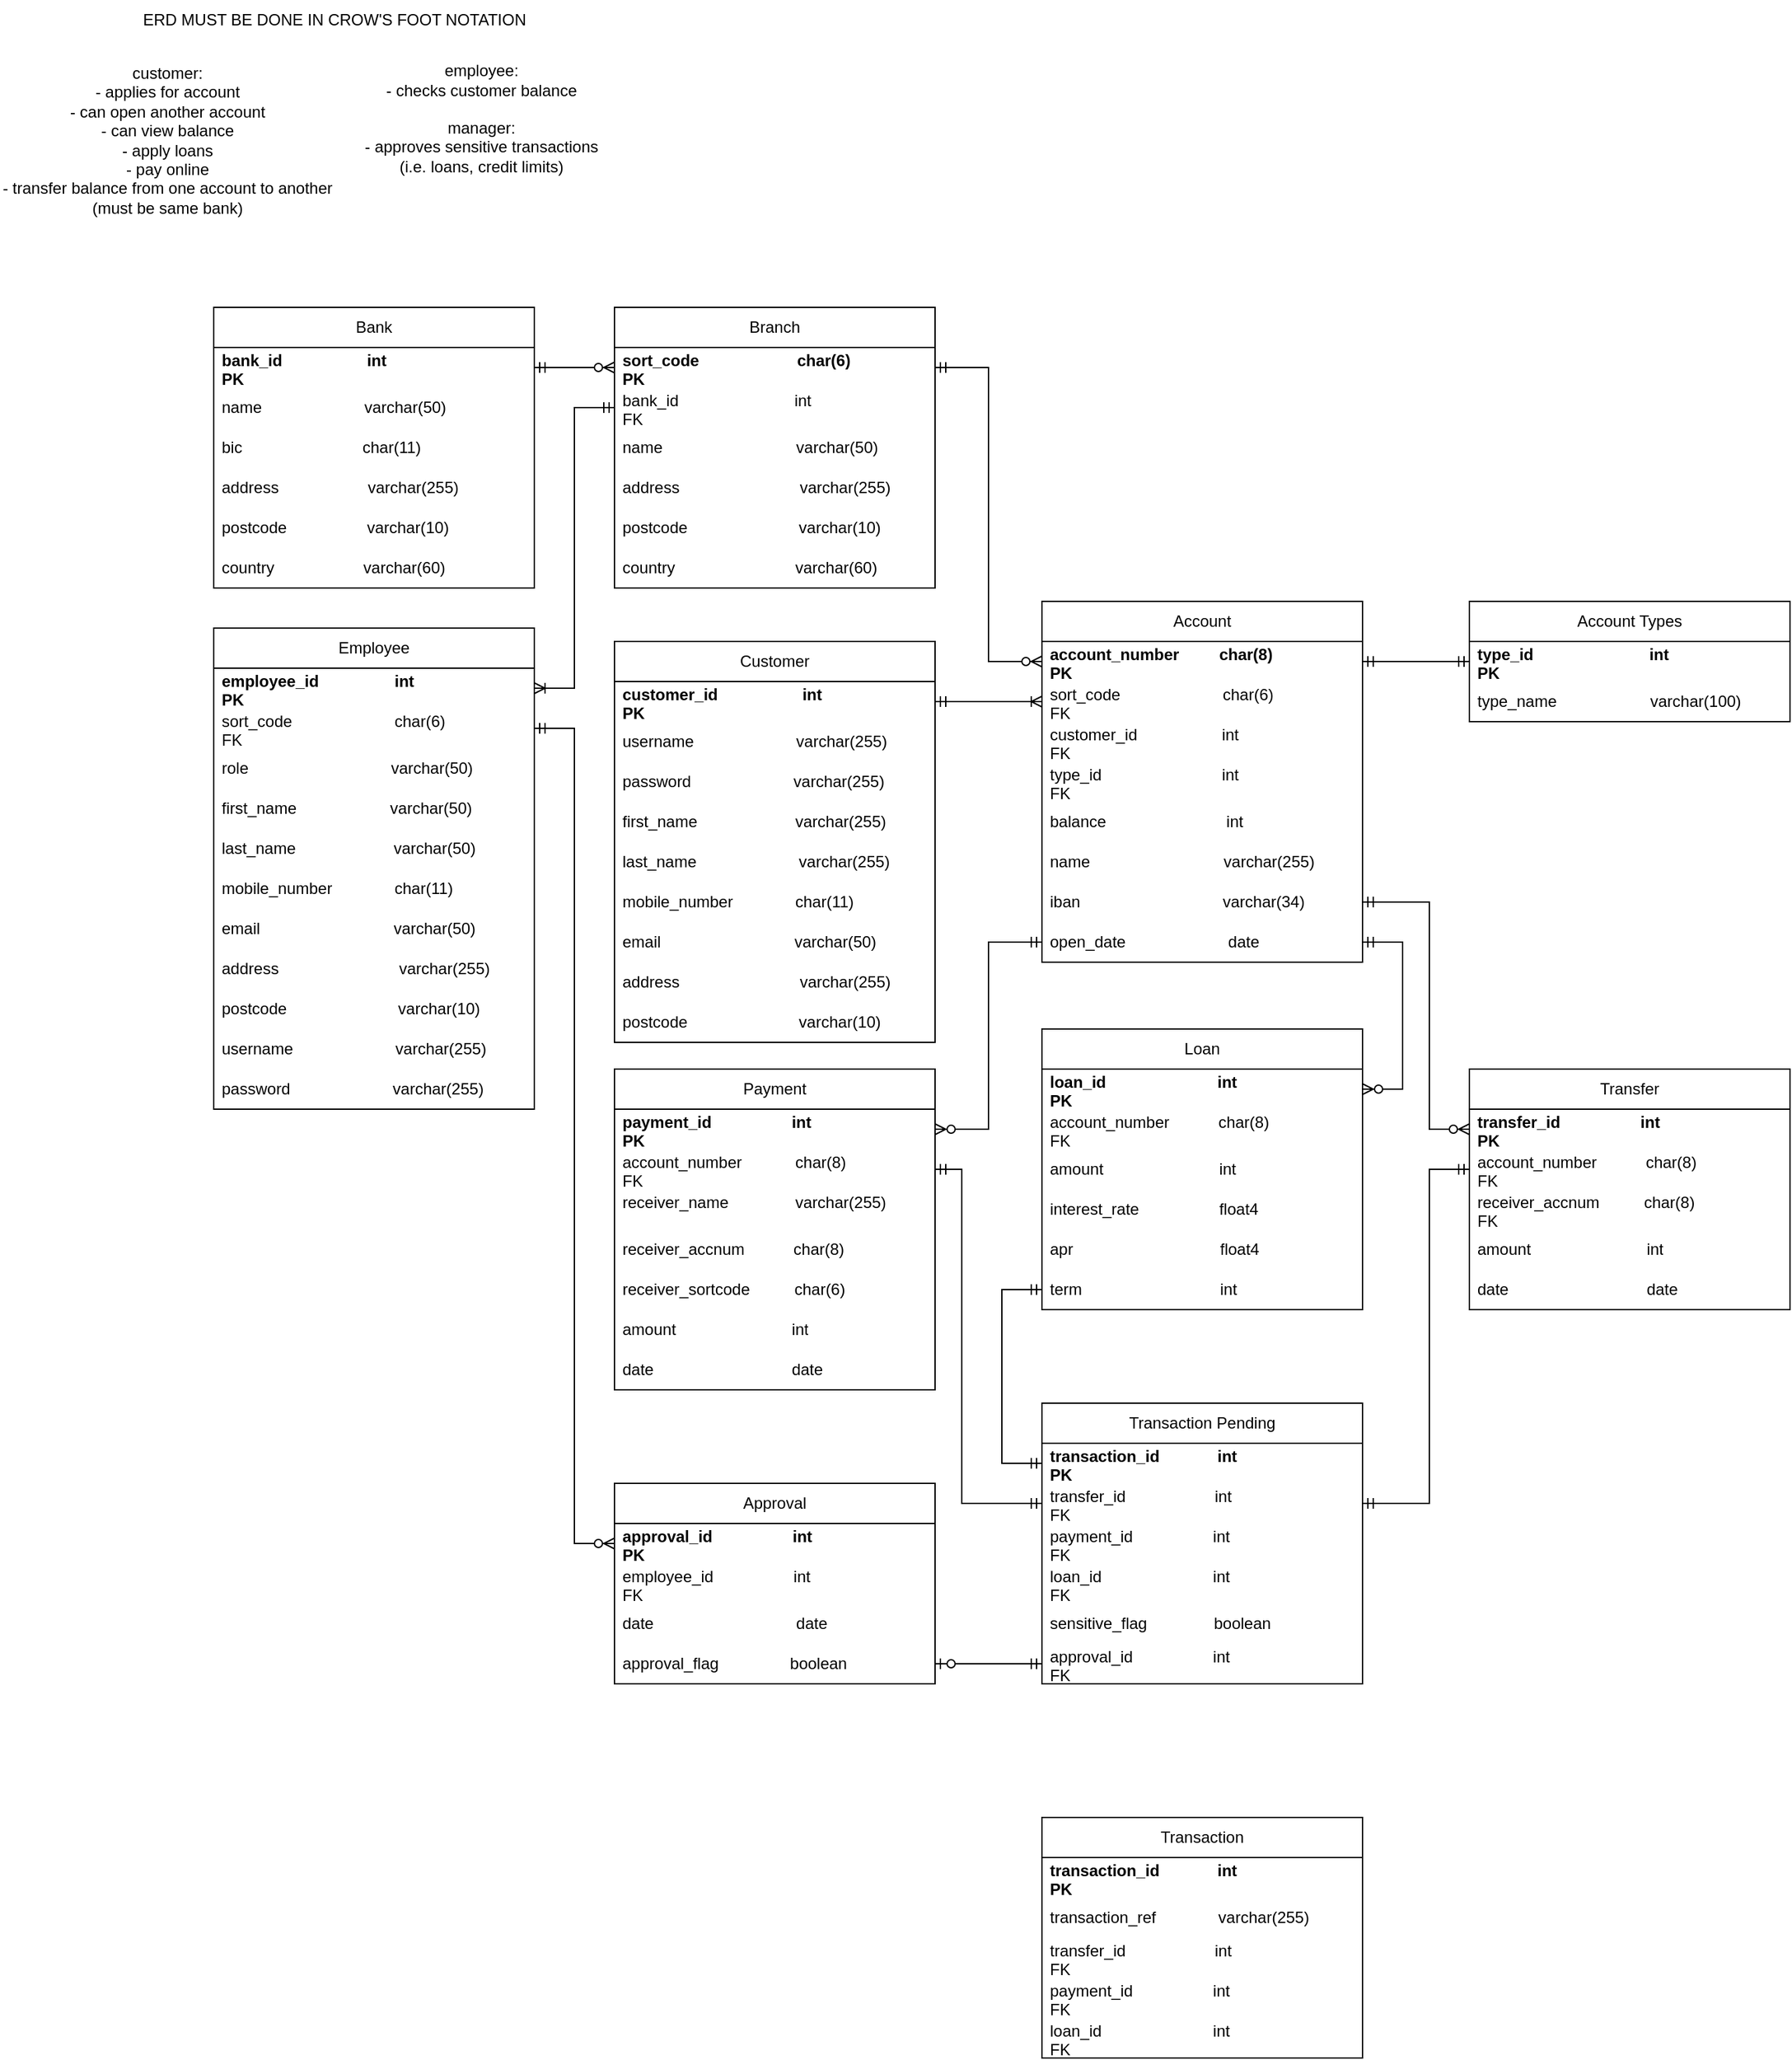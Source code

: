 <mxfile version="20.8.5" type="device"><diagram id="Oj3hPxWZJs3vTGlbXbJK" name="Page-1"><mxGraphModel dx="4198" dy="1478" grid="1" gridSize="10" guides="1" tooltips="1" connect="1" arrows="1" fold="1" page="1" pageScale="1" pageWidth="850" pageHeight="1100" math="0" shadow="0"><root><mxCell id="0"/><mxCell id="1" parent="0"/><mxCell id="ecdamw1qYWnPbSWPvtGx-1" value="&lt;div&gt;customer:&lt;/div&gt;&lt;div&gt;- applies for account&lt;/div&gt;&lt;div&gt;- can open another account&lt;/div&gt;&lt;div&gt;- can view balance&lt;/div&gt;&lt;div&gt;- apply loans&lt;/div&gt;&lt;div&gt;- pay online&lt;/div&gt;&lt;div&gt;- transfer balance from one account to another &lt;br&gt;&lt;/div&gt;&lt;div&gt;(must be same bank)&lt;/div&gt;" style="text;html=1;align=center;verticalAlign=middle;resizable=0;points=[];autosize=1;strokeColor=none;fillColor=none;" parent="1" vertex="1"><mxGeometry x="-100" y="250" width="250" height="130" as="geometry"/></mxCell><mxCell id="ecdamw1qYWnPbSWPvtGx-3" value="&lt;div&gt;employee:&lt;/div&gt;&lt;div&gt;- checks customer balance&lt;/div&gt;" style="text;html=1;align=center;verticalAlign=middle;resizable=0;points=[];autosize=1;strokeColor=none;fillColor=none;" parent="1" vertex="1"><mxGeometry x="185" y="250" width="150" height="40" as="geometry"/></mxCell><mxCell id="ecdamw1qYWnPbSWPvtGx-4" value="&lt;div&gt;manager:&lt;/div&gt;&lt;div&gt;- approves sensitive transactions&lt;/div&gt;&lt;div&gt;(i.e. loans, credit limits)&lt;/div&gt;" style="text;html=1;align=center;verticalAlign=middle;resizable=0;points=[];autosize=1;strokeColor=none;fillColor=none;" parent="1" vertex="1"><mxGeometry x="170" y="290" width="180" height="60" as="geometry"/></mxCell><mxCell id="9mzBooM7btwcf6iDhHA1-5" value="&lt;div&gt;ERD MUST BE DONE IN CROW'S FOOT NOTATION&lt;/div&gt;" style="text;html=1;align=center;verticalAlign=middle;resizable=0;points=[];autosize=1;strokeColor=none;fillColor=none;" parent="1" vertex="1"><mxGeometry y="210" width="300" height="30" as="geometry"/></mxCell><mxCell id="9mzBooM7btwcf6iDhHA1-11" value="&lt;div&gt;Customer&lt;/div&gt;" style="swimlane;fontStyle=0;childLayout=stackLayout;horizontal=1;startSize=30;horizontalStack=0;resizeParent=1;resizeParentMax=0;resizeLast=0;collapsible=1;marginBottom=0;whiteSpace=wrap;html=1;" parent="1" vertex="1"><mxGeometry x="360" y="690" width="240" height="300" as="geometry"/></mxCell><mxCell id="9mzBooM7btwcf6iDhHA1-26" value="&lt;div&gt;customer_id&amp;nbsp;&amp;nbsp;&amp;nbsp;&amp;nbsp;&amp;nbsp;&amp;nbsp;&amp;nbsp;&amp;nbsp;&amp;nbsp;&amp;nbsp;&amp;nbsp;&amp;nbsp;&amp;nbsp;&amp;nbsp;&amp;nbsp;&amp;nbsp;&amp;nbsp;&amp;nbsp; int&amp;nbsp;&amp;nbsp;&amp;nbsp;&amp;nbsp;&amp;nbsp;&amp;nbsp;&amp;nbsp;&amp;nbsp;&amp;nbsp;&amp;nbsp;&amp;nbsp;&amp;nbsp;&amp;nbsp;&amp;nbsp;&amp;nbsp;&amp;nbsp;&amp;nbsp;&amp;nbsp;&amp;nbsp;&amp;nbsp;&amp;nbsp;&amp;nbsp;&amp;nbsp;&amp;nbsp; PK&lt;br&gt;&lt;/div&gt;" style="text;strokeColor=none;fillColor=none;align=left;verticalAlign=middle;spacingLeft=4;spacingRight=4;overflow=hidden;points=[[0,0.5],[1,0.5]];portConstraint=eastwest;rotatable=0;whiteSpace=wrap;html=1;fontStyle=1" parent="9mzBooM7btwcf6iDhHA1-11" vertex="1"><mxGeometry y="30" width="240" height="30" as="geometry"/></mxCell><mxCell id="9mzBooM7btwcf6iDhHA1-105" value="username&amp;nbsp;&amp;nbsp;&amp;nbsp;&amp;nbsp;&amp;nbsp;&amp;nbsp;&amp;nbsp;&amp;nbsp;&amp;nbsp;&amp;nbsp;&amp;nbsp;&amp;nbsp;&amp;nbsp;&amp;nbsp;&amp;nbsp;&amp;nbsp;&amp;nbsp;&amp;nbsp;&amp;nbsp;&amp;nbsp;&amp;nbsp;&amp;nbsp; varchar(255)" style="text;strokeColor=none;fillColor=none;align=left;verticalAlign=middle;spacingLeft=4;spacingRight=4;overflow=hidden;points=[[0,0.5],[1,0.5]];portConstraint=eastwest;rotatable=0;whiteSpace=wrap;html=1;" parent="9mzBooM7btwcf6iDhHA1-11" vertex="1"><mxGeometry y="60" width="240" height="30" as="geometry"/></mxCell><mxCell id="9mzBooM7btwcf6iDhHA1-106" value="password &amp;nbsp;&amp;nbsp;&amp;nbsp;&amp;nbsp;&amp;nbsp;&amp;nbsp;&amp;nbsp;&amp;nbsp;&amp;nbsp;&amp;nbsp;&amp;nbsp;&amp;nbsp;&amp;nbsp;&amp;nbsp;&amp;nbsp;&amp;nbsp;&amp;nbsp;&amp;nbsp;&amp;nbsp;&amp;nbsp;&amp;nbsp; varchar(255)" style="text;strokeColor=none;fillColor=none;align=left;verticalAlign=middle;spacingLeft=4;spacingRight=4;overflow=hidden;points=[[0,0.5],[1,0.5]];portConstraint=eastwest;rotatable=0;whiteSpace=wrap;html=1;" parent="9mzBooM7btwcf6iDhHA1-11" vertex="1"><mxGeometry y="90" width="240" height="30" as="geometry"/></mxCell><mxCell id="9mzBooM7btwcf6iDhHA1-14" value="first_name&amp;nbsp;&amp;nbsp;&amp;nbsp;&amp;nbsp;&amp;nbsp;&amp;nbsp;&amp;nbsp;&amp;nbsp;&amp;nbsp;&amp;nbsp;&amp;nbsp;&amp;nbsp;&amp;nbsp;&amp;nbsp;&amp;nbsp;&amp;nbsp;&amp;nbsp;&amp;nbsp;&amp;nbsp;&amp;nbsp;&amp;nbsp; varchar(255)" style="text;strokeColor=none;fillColor=none;align=left;verticalAlign=middle;spacingLeft=4;spacingRight=4;overflow=hidden;points=[[0,0.5],[1,0.5]];portConstraint=eastwest;rotatable=0;whiteSpace=wrap;html=1;" parent="9mzBooM7btwcf6iDhHA1-11" vertex="1"><mxGeometry y="120" width="240" height="30" as="geometry"/></mxCell><mxCell id="9mzBooM7btwcf6iDhHA1-15" value="last_name&amp;nbsp;&amp;nbsp;&amp;nbsp;&amp;nbsp;&amp;nbsp;&amp;nbsp;&amp;nbsp;&amp;nbsp;&amp;nbsp;&amp;nbsp;&amp;nbsp;&amp;nbsp;&amp;nbsp;&amp;nbsp;&amp;nbsp;&amp;nbsp;&amp;nbsp;&amp;nbsp;&amp;nbsp;&amp;nbsp;&amp;nbsp;&amp;nbsp; varchar(255)" style="text;strokeColor=none;fillColor=none;align=left;verticalAlign=middle;spacingLeft=4;spacingRight=4;overflow=hidden;points=[[0,0.5],[1,0.5]];portConstraint=eastwest;rotatable=0;whiteSpace=wrap;html=1;" parent="9mzBooM7btwcf6iDhHA1-11" vertex="1"><mxGeometry y="150" width="240" height="30" as="geometry"/></mxCell><mxCell id="9mzBooM7btwcf6iDhHA1-59" value="mobile_number&amp;nbsp;&amp;nbsp;&amp;nbsp;&amp;nbsp;&amp;nbsp;&amp;nbsp;&amp;nbsp;&amp;nbsp;&amp;nbsp;&amp;nbsp;&amp;nbsp;&amp;nbsp;&amp;nbsp; char(11)" style="text;strokeColor=none;fillColor=none;align=left;verticalAlign=middle;spacingLeft=4;spacingRight=4;overflow=hidden;points=[[0,0.5],[1,0.5]];portConstraint=eastwest;rotatable=0;whiteSpace=wrap;html=1;" parent="9mzBooM7btwcf6iDhHA1-11" vertex="1"><mxGeometry y="180" width="240" height="30" as="geometry"/></mxCell><mxCell id="9mzBooM7btwcf6iDhHA1-60" value="email&amp;nbsp;&amp;nbsp;&amp;nbsp;&amp;nbsp;&amp;nbsp;&amp;nbsp;&amp;nbsp;&amp;nbsp;&amp;nbsp;&amp;nbsp;&amp;nbsp;&amp;nbsp;&amp;nbsp;&amp;nbsp;&amp;nbsp;&amp;nbsp;&amp;nbsp;&amp;nbsp;&amp;nbsp;&amp;nbsp;&amp;nbsp;&amp;nbsp;&amp;nbsp;&amp;nbsp;&amp;nbsp;&amp;nbsp;&amp;nbsp;&amp;nbsp;&amp;nbsp; varchar(50)" style="text;strokeColor=none;fillColor=none;align=left;verticalAlign=middle;spacingLeft=4;spacingRight=4;overflow=hidden;points=[[0,0.5],[1,0.5]];portConstraint=eastwest;rotatable=0;whiteSpace=wrap;html=1;" parent="9mzBooM7btwcf6iDhHA1-11" vertex="1"><mxGeometry y="210" width="240" height="30" as="geometry"/></mxCell><mxCell id="9mzBooM7btwcf6iDhHA1-108" value="address &amp;nbsp;&amp;nbsp;&amp;nbsp;&amp;nbsp;&amp;nbsp;&amp;nbsp;&amp;nbsp;&amp;nbsp;&amp;nbsp;&amp;nbsp;&amp;nbsp;&amp;nbsp;&amp;nbsp;&amp;nbsp;&amp;nbsp;&amp;nbsp;&amp;nbsp;&amp;nbsp;&amp;nbsp;&amp;nbsp;&amp;nbsp;&amp;nbsp;&amp;nbsp;&amp;nbsp;&amp;nbsp; varchar(255)" style="text;strokeColor=none;fillColor=none;align=left;verticalAlign=middle;spacingLeft=4;spacingRight=4;overflow=hidden;points=[[0,0.5],[1,0.5]];portConstraint=eastwest;rotatable=0;whiteSpace=wrap;html=1;" parent="9mzBooM7btwcf6iDhHA1-11" vertex="1"><mxGeometry y="240" width="240" height="30" as="geometry"/></mxCell><mxCell id="9mzBooM7btwcf6iDhHA1-46" value="postcode&amp;nbsp;&amp;nbsp;&amp;nbsp;&amp;nbsp;&amp;nbsp;&amp;nbsp;&amp;nbsp;&amp;nbsp;&amp;nbsp;&amp;nbsp;&amp;nbsp;&amp;nbsp;&amp;nbsp;&amp;nbsp;&amp;nbsp;&amp;nbsp;&amp;nbsp;&amp;nbsp;&amp;nbsp;&amp;nbsp;&amp;nbsp;&amp;nbsp;&amp;nbsp;&amp;nbsp; varchar(10)" style="text;strokeColor=none;fillColor=none;align=left;verticalAlign=middle;spacingLeft=4;spacingRight=4;overflow=hidden;points=[[0,0.5],[1,0.5]];portConstraint=eastwest;rotatable=0;whiteSpace=wrap;html=1;" parent="9mzBooM7btwcf6iDhHA1-11" vertex="1"><mxGeometry y="270" width="240" height="30" as="geometry"/></mxCell><mxCell id="9mzBooM7btwcf6iDhHA1-19" value="Account" style="swimlane;fontStyle=0;childLayout=stackLayout;horizontal=1;startSize=30;horizontalStack=0;resizeParent=1;resizeParentMax=0;resizeLast=0;collapsible=1;marginBottom=0;whiteSpace=wrap;html=1;" parent="1" vertex="1"><mxGeometry x="680" y="660" width="240" height="270" as="geometry"/></mxCell><mxCell id="9mzBooM7btwcf6iDhHA1-20" value="account_number &amp;nbsp;&amp;nbsp;&amp;nbsp;&amp;nbsp;&amp;nbsp;&amp;nbsp;&amp;nbsp; char(8)&amp;nbsp; &amp;nbsp;&amp;nbsp;&amp;nbsp;&amp;nbsp;&amp;nbsp;&amp;nbsp;&amp;nbsp;&amp;nbsp;&amp;nbsp;&amp;nbsp;&amp;nbsp;&amp;nbsp;&amp;nbsp;&amp;nbsp;&amp;nbsp; PK" style="text;strokeColor=none;fillColor=none;align=left;verticalAlign=middle;spacingLeft=4;spacingRight=4;overflow=hidden;points=[[0,0.5],[1,0.5]];portConstraint=eastwest;rotatable=0;whiteSpace=wrap;html=1;fontStyle=1" parent="9mzBooM7btwcf6iDhHA1-19" vertex="1"><mxGeometry y="30" width="240" height="30" as="geometry"/></mxCell><mxCell id="9mzBooM7btwcf6iDhHA1-41" value="sort_code&amp;nbsp;&amp;nbsp;&amp;nbsp;&amp;nbsp;&amp;nbsp;&amp;nbsp;&amp;nbsp;&amp;nbsp;&amp;nbsp;&amp;nbsp;&amp;nbsp;&amp;nbsp;&amp;nbsp;&amp;nbsp;&amp;nbsp;&amp;nbsp;&amp;nbsp;&amp;nbsp;&amp;nbsp;&amp;nbsp;&amp;nbsp;&amp;nbsp; char(6)&amp;nbsp;&amp;nbsp;&amp;nbsp;&amp;nbsp;&amp;nbsp;&amp;nbsp;&amp;nbsp;&amp;nbsp;&amp;nbsp;&amp;nbsp;&amp;nbsp;&amp;nbsp;&amp;nbsp;&amp;nbsp;&amp;nbsp;&amp;nbsp;&amp;nbsp; FK" style="text;strokeColor=none;fillColor=none;align=left;verticalAlign=middle;spacingLeft=4;spacingRight=4;overflow=hidden;points=[[0,0.5],[1,0.5]];portConstraint=eastwest;rotatable=0;whiteSpace=wrap;html=1;" parent="9mzBooM7btwcf6iDhHA1-19" vertex="1"><mxGeometry y="60" width="240" height="30" as="geometry"/></mxCell><mxCell id="9mzBooM7btwcf6iDhHA1-21" value="customer_id&amp;nbsp;&amp;nbsp;&amp;nbsp;&amp;nbsp;&amp;nbsp;&amp;nbsp;&amp;nbsp;&amp;nbsp;&amp;nbsp;&amp;nbsp;&amp;nbsp;&amp;nbsp;&amp;nbsp;&amp;nbsp;&amp;nbsp;&amp;nbsp;&amp;nbsp;&amp;nbsp; int&amp;nbsp;&amp;nbsp;&amp;nbsp;&amp;nbsp;&amp;nbsp;&amp;nbsp;&amp;nbsp;&amp;nbsp;&amp;nbsp;&amp;nbsp;&amp;nbsp;&amp;nbsp;&amp;nbsp;&amp;nbsp;&amp;nbsp;&amp;nbsp;&amp;nbsp;&amp;nbsp;&amp;nbsp;&amp;nbsp;&amp;nbsp;&amp;nbsp;&amp;nbsp;&amp;nbsp; FK" style="text;strokeColor=none;fillColor=none;align=left;verticalAlign=middle;spacingLeft=4;spacingRight=4;overflow=hidden;points=[[0,0.5],[1,0.5]];portConstraint=eastwest;rotatable=0;whiteSpace=wrap;html=1;" parent="9mzBooM7btwcf6iDhHA1-19" vertex="1"><mxGeometry y="90" width="240" height="30" as="geometry"/></mxCell><mxCell id="9mzBooM7btwcf6iDhHA1-28" value="type_id&amp;nbsp;&amp;nbsp;&amp;nbsp;&amp;nbsp;&amp;nbsp;&amp;nbsp;&amp;nbsp;&amp;nbsp;&amp;nbsp;&amp;nbsp;&amp;nbsp;&amp;nbsp;&amp;nbsp;&amp;nbsp;&amp;nbsp;&amp;nbsp;&amp;nbsp;&amp;nbsp;&amp;nbsp;&amp;nbsp;&amp;nbsp;&amp;nbsp;&amp;nbsp;&amp;nbsp;&amp;nbsp;&amp;nbsp; int&amp;nbsp;&amp;nbsp;&amp;nbsp;&amp;nbsp;&amp;nbsp;&amp;nbsp;&amp;nbsp;&amp;nbsp;&amp;nbsp;&amp;nbsp;&amp;nbsp;&amp;nbsp;&amp;nbsp;&amp;nbsp;&amp;nbsp;&amp;nbsp;&amp;nbsp;&amp;nbsp;&amp;nbsp;&amp;nbsp;&amp;nbsp;&amp;nbsp;&amp;nbsp;&amp;nbsp; FK" style="text;strokeColor=none;fillColor=none;align=left;verticalAlign=middle;spacingLeft=4;spacingRight=4;overflow=hidden;points=[[0,0.5],[1,0.5]];portConstraint=eastwest;rotatable=0;whiteSpace=wrap;html=1;" parent="9mzBooM7btwcf6iDhHA1-19" vertex="1"><mxGeometry y="120" width="240" height="30" as="geometry"/></mxCell><mxCell id="9mzBooM7btwcf6iDhHA1-22" value="&lt;div&gt;balance&amp;nbsp;&amp;nbsp;&amp;nbsp;&amp;nbsp;&amp;nbsp;&amp;nbsp;&amp;nbsp;&amp;nbsp;&amp;nbsp;&amp;nbsp;&amp;nbsp;&amp;nbsp;&amp;nbsp;&amp;nbsp;&amp;nbsp;&amp;nbsp;&amp;nbsp;&amp;nbsp;&amp;nbsp;&amp;nbsp;&amp;nbsp;&amp;nbsp;&amp;nbsp;&amp;nbsp;&amp;nbsp;&amp;nbsp; int&amp;nbsp;&amp;nbsp; &lt;br&gt;&lt;/div&gt;" style="text;strokeColor=none;fillColor=none;align=left;verticalAlign=middle;spacingLeft=4;spacingRight=4;overflow=hidden;points=[[0,0.5],[1,0.5]];portConstraint=eastwest;rotatable=0;whiteSpace=wrap;html=1;" parent="9mzBooM7btwcf6iDhHA1-19" vertex="1"><mxGeometry y="150" width="240" height="30" as="geometry"/></mxCell><mxCell id="9mzBooM7btwcf6iDhHA1-27" value="name&amp;nbsp;&amp;nbsp;&amp;nbsp;&amp;nbsp;&amp;nbsp;&amp;nbsp;&amp;nbsp;&amp;nbsp;&amp;nbsp;&amp;nbsp;&amp;nbsp;&amp;nbsp;&amp;nbsp;&amp;nbsp;&amp;nbsp;&amp;nbsp;&amp;nbsp;&amp;nbsp;&amp;nbsp;&amp;nbsp;&amp;nbsp;&amp;nbsp;&amp;nbsp;&amp;nbsp;&amp;nbsp;&amp;nbsp;&amp;nbsp;&amp;nbsp;&amp;nbsp; varchar(255) " style="text;strokeColor=none;fillColor=none;align=left;verticalAlign=middle;spacingLeft=4;spacingRight=4;overflow=hidden;points=[[0,0.5],[1,0.5]];portConstraint=eastwest;rotatable=0;whiteSpace=wrap;html=1;" parent="9mzBooM7btwcf6iDhHA1-19" vertex="1"><mxGeometry y="180" width="240" height="30" as="geometry"/></mxCell><mxCell id="9mzBooM7btwcf6iDhHA1-39" value="iban&amp;nbsp;&amp;nbsp;&amp;nbsp;&amp;nbsp;&amp;nbsp;&amp;nbsp;&amp;nbsp;&amp;nbsp;&amp;nbsp;&amp;nbsp;&amp;nbsp;&amp;nbsp;&amp;nbsp;&amp;nbsp;&amp;nbsp;&amp;nbsp;&amp;nbsp;&amp;nbsp;&amp;nbsp;&amp;nbsp;&amp;nbsp;&amp;nbsp;&amp;nbsp;&amp;nbsp;&amp;nbsp;&amp;nbsp;&amp;nbsp;&amp;nbsp;&amp;nbsp;&amp;nbsp;&amp;nbsp; varchar(34)" style="text;strokeColor=none;fillColor=none;align=left;verticalAlign=middle;spacingLeft=4;spacingRight=4;overflow=hidden;points=[[0,0.5],[1,0.5]];portConstraint=eastwest;rotatable=0;whiteSpace=wrap;html=1;" parent="9mzBooM7btwcf6iDhHA1-19" vertex="1"><mxGeometry y="210" width="240" height="30" as="geometry"/></mxCell><mxCell id="9mzBooM7btwcf6iDhHA1-85" value="open_date &amp;nbsp;&amp;nbsp;&amp;nbsp;&amp;nbsp;&amp;nbsp;&amp;nbsp;&amp;nbsp;&amp;nbsp;&amp;nbsp;&amp;nbsp;&amp;nbsp;&amp;nbsp;&amp;nbsp;&amp;nbsp;&amp;nbsp;&amp;nbsp;&amp;nbsp;&amp;nbsp;&amp;nbsp;&amp;nbsp;&amp;nbsp; date" style="text;strokeColor=none;fillColor=none;align=left;verticalAlign=middle;spacingLeft=4;spacingRight=4;overflow=hidden;points=[[0,0.5],[1,0.5]];portConstraint=eastwest;rotatable=0;whiteSpace=wrap;html=1;" parent="9mzBooM7btwcf6iDhHA1-19" vertex="1"><mxGeometry y="240" width="240" height="30" as="geometry"/></mxCell><mxCell id="9mzBooM7btwcf6iDhHA1-33" value="Loan" style="swimlane;fontStyle=0;childLayout=stackLayout;horizontal=1;startSize=30;horizontalStack=0;resizeParent=1;resizeParentMax=0;resizeLast=0;collapsible=1;marginBottom=0;whiteSpace=wrap;html=1;" parent="1" vertex="1"><mxGeometry x="680" y="980" width="240" height="210" as="geometry"/></mxCell><mxCell id="9mzBooM7btwcf6iDhHA1-34" value="&lt;b&gt;loan_id&amp;nbsp;&amp;nbsp;&amp;nbsp;&amp;nbsp;&amp;nbsp;&amp;nbsp;&amp;nbsp;&amp;nbsp;&amp;nbsp;&amp;nbsp;&amp;nbsp;&amp;nbsp;&amp;nbsp;&amp;nbsp;&amp;nbsp;&amp;nbsp;&amp;nbsp;&amp;nbsp;&amp;nbsp;&amp;nbsp;&amp;nbsp;&amp;nbsp;&amp;nbsp;&amp;nbsp; int&amp;nbsp;&amp;nbsp;&amp;nbsp;&amp;nbsp;&amp;nbsp;&amp;nbsp;&amp;nbsp;&amp;nbsp;&amp;nbsp;&amp;nbsp;&amp;nbsp;&amp;nbsp;&amp;nbsp;&amp;nbsp;&amp;nbsp;&amp;nbsp;&amp;nbsp;&amp;nbsp;&amp;nbsp;&amp;nbsp;&amp;nbsp;&amp;nbsp;&amp;nbsp;&amp;nbsp;&amp;nbsp; PK&lt;br&gt;&lt;/b&gt;" style="text;strokeColor=none;fillColor=none;align=left;verticalAlign=middle;spacingLeft=4;spacingRight=4;overflow=hidden;points=[[0,0.5],[1,0.5]];portConstraint=eastwest;rotatable=0;whiteSpace=wrap;html=1;" parent="9mzBooM7btwcf6iDhHA1-33" vertex="1"><mxGeometry y="30" width="240" height="30" as="geometry"/></mxCell><mxCell id="9mzBooM7btwcf6iDhHA1-35" value="account_number&amp;nbsp;&amp;nbsp;&amp;nbsp;&amp;nbsp;&amp;nbsp;&amp;nbsp;&amp;nbsp;&amp;nbsp;&amp;nbsp;&amp;nbsp; char(8)&amp;nbsp;&amp;nbsp;&amp;nbsp;&amp;nbsp;&amp;nbsp;&amp;nbsp;&amp;nbsp;&amp;nbsp;&amp;nbsp;&amp;nbsp;&amp;nbsp;&amp;nbsp;&amp;nbsp;&amp;nbsp;&amp;nbsp;&amp;nbsp;&amp;nbsp;&amp;nbsp; FK" style="text;strokeColor=none;fillColor=none;align=left;verticalAlign=middle;spacingLeft=4;spacingRight=4;overflow=hidden;points=[[0,0.5],[1,0.5]];portConstraint=eastwest;rotatable=0;whiteSpace=wrap;html=1;" parent="9mzBooM7btwcf6iDhHA1-33" vertex="1"><mxGeometry y="60" width="240" height="30" as="geometry"/></mxCell><mxCell id="9mzBooM7btwcf6iDhHA1-36" value="amount&amp;nbsp;&amp;nbsp;&amp;nbsp;&amp;nbsp;&amp;nbsp;&amp;nbsp;&amp;nbsp;&amp;nbsp;&amp;nbsp;&amp;nbsp;&amp;nbsp;&amp;nbsp;&amp;nbsp;&amp;nbsp;&amp;nbsp;&amp;nbsp;&amp;nbsp;&amp;nbsp;&amp;nbsp;&amp;nbsp;&amp;nbsp;&amp;nbsp;&amp;nbsp; &amp;nbsp; int&amp;nbsp;&amp;nbsp;&amp;nbsp;&amp;nbsp;&amp;nbsp;&amp;nbsp;&amp;nbsp;&amp;nbsp;&amp;nbsp;&amp;nbsp;&amp;nbsp;&amp;nbsp;&amp;nbsp;&amp;nbsp;&amp;nbsp;&amp;nbsp; " style="text;strokeColor=none;fillColor=none;align=left;verticalAlign=middle;spacingLeft=4;spacingRight=4;overflow=hidden;points=[[0,0.5],[1,0.5]];portConstraint=eastwest;rotatable=0;whiteSpace=wrap;html=1;" parent="9mzBooM7btwcf6iDhHA1-33" vertex="1"><mxGeometry y="90" width="240" height="30" as="geometry"/></mxCell><mxCell id="9mzBooM7btwcf6iDhHA1-37" value="interest_rate &amp;nbsp; &amp;nbsp; &amp;nbsp; &amp;nbsp; &amp;nbsp; &amp;nbsp;&amp;nbsp; &amp;nbsp; &amp;nbsp; float4 &amp;nbsp;&amp;nbsp;&amp;nbsp;&amp;nbsp;&amp;nbsp;&amp;nbsp;&amp;nbsp;&amp;nbsp;&amp;nbsp;&amp;nbsp;&amp;nbsp;&amp;nbsp;&amp;nbsp;&amp;nbsp;&amp;nbsp; " style="text;strokeColor=none;fillColor=none;align=left;verticalAlign=middle;spacingLeft=4;spacingRight=4;overflow=hidden;points=[[0,0.5],[1,0.5]];portConstraint=eastwest;rotatable=0;whiteSpace=wrap;html=1;" parent="9mzBooM7btwcf6iDhHA1-33" vertex="1"><mxGeometry y="120" width="240" height="30" as="geometry"/></mxCell><mxCell id="9mzBooM7btwcf6iDhHA1-47" value="apr&amp;nbsp;&amp;nbsp;&amp;nbsp;&amp;nbsp;&amp;nbsp;&amp;nbsp;&amp;nbsp;&amp;nbsp;&amp;nbsp;&amp;nbsp;&amp;nbsp;&amp;nbsp;&amp;nbsp;&amp;nbsp;&amp;nbsp;&amp;nbsp;&amp;nbsp;&amp;nbsp;&amp;nbsp;&amp;nbsp;&amp;nbsp;&amp;nbsp;&amp;nbsp; &amp;nbsp; &amp;nbsp;&amp;nbsp;&amp;nbsp;&amp;nbsp;&amp;nbsp;&amp;nbsp; float4" style="text;strokeColor=none;fillColor=none;align=left;verticalAlign=middle;spacingLeft=4;spacingRight=4;overflow=hidden;points=[[0,0.5],[1,0.5]];portConstraint=eastwest;rotatable=0;whiteSpace=wrap;html=1;" parent="9mzBooM7btwcf6iDhHA1-33" vertex="1"><mxGeometry y="150" width="240" height="30" as="geometry"/></mxCell><mxCell id="9mzBooM7btwcf6iDhHA1-48" value="term&amp;nbsp;&amp;nbsp;&amp;nbsp;&amp;nbsp;&amp;nbsp;&amp;nbsp;&amp;nbsp;&amp;nbsp;&amp;nbsp;&amp;nbsp;&amp;nbsp;&amp;nbsp;&amp;nbsp;&amp;nbsp;&amp;nbsp;&amp;nbsp;&amp;nbsp;&amp;nbsp;&amp;nbsp;&amp;nbsp;&amp;nbsp;&amp;nbsp;&amp;nbsp;&amp;nbsp;&amp;nbsp;&amp;nbsp;&amp;nbsp;&amp;nbsp;&amp;nbsp;&amp;nbsp; int" style="text;strokeColor=none;fillColor=none;align=left;verticalAlign=middle;spacingLeft=4;spacingRight=4;overflow=hidden;points=[[0,0.5],[1,0.5]];portConstraint=eastwest;rotatable=0;whiteSpace=wrap;html=1;" parent="9mzBooM7btwcf6iDhHA1-33" vertex="1"><mxGeometry y="180" width="240" height="30" as="geometry"/></mxCell><mxCell id="9mzBooM7btwcf6iDhHA1-52" value="Branch" style="swimlane;fontStyle=0;childLayout=stackLayout;horizontal=1;startSize=30;horizontalStack=0;resizeParent=1;resizeParentMax=0;resizeLast=0;collapsible=1;marginBottom=0;whiteSpace=wrap;html=1;" parent="1" vertex="1"><mxGeometry x="360" y="440" width="240" height="210" as="geometry"/></mxCell><mxCell id="9mzBooM7btwcf6iDhHA1-56" value="sort_code&amp;nbsp;&amp;nbsp;&amp;nbsp;&amp;nbsp;&amp;nbsp;&amp;nbsp;&amp;nbsp;&amp;nbsp;&amp;nbsp;&amp;nbsp;&amp;nbsp;&amp;nbsp;&amp;nbsp;&amp;nbsp;&amp;nbsp;&amp;nbsp;&amp;nbsp;&amp;nbsp;&amp;nbsp;&amp;nbsp;&amp;nbsp; char(6) &amp;nbsp;&amp;nbsp;&amp;nbsp;&amp;nbsp;&amp;nbsp;&amp;nbsp;&amp;nbsp;&amp;nbsp;&amp;nbsp;&amp;nbsp;&amp;nbsp;&amp;nbsp;&amp;nbsp;&amp;nbsp;&amp;nbsp; PK" style="text;strokeColor=none;fillColor=none;align=left;verticalAlign=middle;spacingLeft=4;spacingRight=4;overflow=hidden;points=[[0,0.5],[1,0.5]];portConstraint=eastwest;rotatable=0;whiteSpace=wrap;html=1;fontStyle=1" parent="9mzBooM7btwcf6iDhHA1-52" vertex="1"><mxGeometry y="30" width="240" height="30" as="geometry"/></mxCell><mxCell id="9mzBooM7btwcf6iDhHA1-67" value="bank_id&amp;nbsp;&amp;nbsp;&amp;nbsp;&amp;nbsp;&amp;nbsp;&amp;nbsp;&amp;nbsp;&amp;nbsp;&amp;nbsp;&amp;nbsp;&amp;nbsp;&amp;nbsp;&amp;nbsp;&amp;nbsp;&amp;nbsp;&amp;nbsp;&amp;nbsp;&amp;nbsp;&amp;nbsp;&amp;nbsp;&amp;nbsp;&amp;nbsp;&amp;nbsp;&amp;nbsp;&amp;nbsp; int&amp;nbsp;&amp;nbsp;&amp;nbsp;&amp;nbsp;&amp;nbsp;&amp;nbsp;&amp;nbsp;&amp;nbsp;&amp;nbsp;&amp;nbsp;&amp;nbsp;&amp;nbsp;&amp;nbsp;&amp;nbsp;&amp;nbsp;&amp;nbsp;&amp;nbsp;&amp;nbsp;&amp;nbsp;&amp;nbsp;&amp;nbsp;&amp;nbsp;&amp;nbsp;&amp;nbsp; FK" style="text;strokeColor=none;fillColor=none;align=left;verticalAlign=middle;spacingLeft=4;spacingRight=4;overflow=hidden;points=[[0,0.5],[1,0.5]];portConstraint=eastwest;rotatable=0;whiteSpace=wrap;html=1;" parent="9mzBooM7btwcf6iDhHA1-52" vertex="1"><mxGeometry y="60" width="240" height="30" as="geometry"/></mxCell><mxCell id="9mzBooM7btwcf6iDhHA1-65" value="name&amp;nbsp;&amp;nbsp;&amp;nbsp;&amp;nbsp;&amp;nbsp;&amp;nbsp;&amp;nbsp;&amp;nbsp;&amp;nbsp;&amp;nbsp;&amp;nbsp;&amp;nbsp;&amp;nbsp;&amp;nbsp;&amp;nbsp;&amp;nbsp;&amp;nbsp;&amp;nbsp;&amp;nbsp;&amp;nbsp;&amp;nbsp;&amp;nbsp;&amp;nbsp;&amp;nbsp;&amp;nbsp;&amp;nbsp;&amp;nbsp;&amp;nbsp;&amp;nbsp; varchar(50)&amp;nbsp;&amp;nbsp;&amp;nbsp;&amp;nbsp;&amp;nbsp;&amp;nbsp; " style="text;strokeColor=none;fillColor=none;align=left;verticalAlign=middle;spacingLeft=4;spacingRight=4;overflow=hidden;points=[[0,0.5],[1,0.5]];portConstraint=eastwest;rotatable=0;whiteSpace=wrap;html=1;" parent="9mzBooM7btwcf6iDhHA1-52" vertex="1"><mxGeometry y="90" width="240" height="30" as="geometry"/></mxCell><mxCell id="9mzBooM7btwcf6iDhHA1-54" value="address&amp;nbsp;&amp;nbsp;&amp;nbsp;&amp;nbsp;&amp;nbsp;&amp;nbsp;&amp;nbsp;&amp;nbsp;&amp;nbsp;&amp;nbsp;&amp;nbsp;&amp;nbsp;&amp;nbsp;&amp;nbsp;&amp;nbsp;&amp;nbsp;&amp;nbsp;&amp;nbsp;&amp;nbsp;&amp;nbsp;&amp;nbsp;&amp;nbsp;&amp;nbsp;&amp;nbsp;&amp;nbsp;&amp;nbsp; varchar(255)" style="text;strokeColor=none;fillColor=none;align=left;verticalAlign=middle;spacingLeft=4;spacingRight=4;overflow=hidden;points=[[0,0.5],[1,0.5]];portConstraint=eastwest;rotatable=0;whiteSpace=wrap;html=1;" parent="9mzBooM7btwcf6iDhHA1-52" vertex="1"><mxGeometry y="120" width="240" height="30" as="geometry"/></mxCell><mxCell id="9mzBooM7btwcf6iDhHA1-58" value="postcode&amp;nbsp;&amp;nbsp;&amp;nbsp;&amp;nbsp;&amp;nbsp;&amp;nbsp;&amp;nbsp;&amp;nbsp;&amp;nbsp;&amp;nbsp;&amp;nbsp;&amp;nbsp;&amp;nbsp;&amp;nbsp;&amp;nbsp;&amp;nbsp;&amp;nbsp;&amp;nbsp;&amp;nbsp;&amp;nbsp;&amp;nbsp;&amp;nbsp;&amp;nbsp;&amp;nbsp; varchar(10)" style="text;strokeColor=none;fillColor=none;align=left;verticalAlign=middle;spacingLeft=4;spacingRight=4;overflow=hidden;points=[[0,0.5],[1,0.5]];portConstraint=eastwest;rotatable=0;whiteSpace=wrap;html=1;" parent="9mzBooM7btwcf6iDhHA1-52" vertex="1"><mxGeometry y="150" width="240" height="30" as="geometry"/></mxCell><mxCell id="9mzBooM7btwcf6iDhHA1-55" value="country&amp;nbsp;&amp;nbsp;&amp;nbsp;&amp;nbsp;&amp;nbsp;&amp;nbsp;&amp;nbsp;&amp;nbsp;&amp;nbsp;&amp;nbsp;&amp;nbsp;&amp;nbsp;&amp;nbsp;&amp;nbsp;&amp;nbsp;&amp;nbsp;&amp;nbsp;&amp;nbsp;&amp;nbsp;&amp;nbsp;&amp;nbsp;&amp;nbsp;&amp;nbsp;&amp;nbsp;&amp;nbsp;&amp;nbsp; varchar(60)" style="text;strokeColor=none;fillColor=none;align=left;verticalAlign=middle;spacingLeft=4;spacingRight=4;overflow=hidden;points=[[0,0.5],[1,0.5]];portConstraint=eastwest;rotatable=0;whiteSpace=wrap;html=1;" parent="9mzBooM7btwcf6iDhHA1-52" vertex="1"><mxGeometry y="180" width="240" height="30" as="geometry"/></mxCell><mxCell id="9mzBooM7btwcf6iDhHA1-61" value="Bank" style="swimlane;fontStyle=0;childLayout=stackLayout;horizontal=1;startSize=30;horizontalStack=0;resizeParent=1;resizeParentMax=0;resizeLast=0;collapsible=1;marginBottom=0;whiteSpace=wrap;html=1;" parent="1" vertex="1"><mxGeometry x="60" y="440" width="240" height="210" as="geometry"/></mxCell><mxCell id="9mzBooM7btwcf6iDhHA1-66" value="bank_id&amp;nbsp;&amp;nbsp;&amp;nbsp;&amp;nbsp;&amp;nbsp;&amp;nbsp;&amp;nbsp;&amp;nbsp;&amp;nbsp;&amp;nbsp;&amp;nbsp;&amp;nbsp;&amp;nbsp;&amp;nbsp;&amp;nbsp;&amp;nbsp;&amp;nbsp;&amp;nbsp; int&amp;nbsp;&amp;nbsp;&amp;nbsp;&amp;nbsp;&amp;nbsp;&amp;nbsp;&amp;nbsp;&amp;nbsp;&amp;nbsp;&amp;nbsp;&amp;nbsp;&amp;nbsp;&amp;nbsp;&amp;nbsp;&amp;nbsp;&amp;nbsp;&amp;nbsp;&amp;nbsp;&amp;nbsp;&amp;nbsp;&amp;nbsp;&amp;nbsp;&amp;nbsp;&amp;nbsp;&amp;nbsp;&amp;nbsp;&amp;nbsp;&amp;nbsp;&amp;nbsp;&amp;nbsp;&amp;nbsp; PK" style="text;strokeColor=none;fillColor=none;align=left;verticalAlign=middle;spacingLeft=4;spacingRight=4;overflow=hidden;points=[[0,0.5],[1,0.5]];portConstraint=eastwest;rotatable=0;whiteSpace=wrap;html=1;fontStyle=1" parent="9mzBooM7btwcf6iDhHA1-61" vertex="1"><mxGeometry y="30" width="240" height="30" as="geometry"/></mxCell><mxCell id="9mzBooM7btwcf6iDhHA1-62" value="name&amp;nbsp;&amp;nbsp;&amp;nbsp;&amp;nbsp;&amp;nbsp;&amp;nbsp;&amp;nbsp;&amp;nbsp;&amp;nbsp;&amp;nbsp;&amp;nbsp;&amp;nbsp;&amp;nbsp;&amp;nbsp;&amp;nbsp;&amp;nbsp;&amp;nbsp;&amp;nbsp;&amp;nbsp;&amp;nbsp;&amp;nbsp;&amp;nbsp; varchar(50)" style="text;strokeColor=none;fillColor=none;align=left;verticalAlign=middle;spacingLeft=4;spacingRight=4;overflow=hidden;points=[[0,0.5],[1,0.5]];portConstraint=eastwest;rotatable=0;whiteSpace=wrap;html=1;" parent="9mzBooM7btwcf6iDhHA1-61" vertex="1"><mxGeometry y="60" width="240" height="30" as="geometry"/></mxCell><mxCell id="9mzBooM7btwcf6iDhHA1-63" value="bic&amp;nbsp;&amp;nbsp;&amp;nbsp;&amp;nbsp;&amp;nbsp;&amp;nbsp;&amp;nbsp;&amp;nbsp;&amp;nbsp;&amp;nbsp;&amp;nbsp;&amp;nbsp;&amp;nbsp;&amp;nbsp;&amp;nbsp;&amp;nbsp;&amp;nbsp;&amp;nbsp;&amp;nbsp;&amp;nbsp;&amp;nbsp;&amp;nbsp;&amp;nbsp;&amp;nbsp;&amp;nbsp;&amp;nbsp; char(11)" style="text;strokeColor=none;fillColor=none;align=left;verticalAlign=middle;spacingLeft=4;spacingRight=4;overflow=hidden;points=[[0,0.5],[1,0.5]];portConstraint=eastwest;rotatable=0;whiteSpace=wrap;html=1;" parent="9mzBooM7btwcf6iDhHA1-61" vertex="1"><mxGeometry y="90" width="240" height="30" as="geometry"/></mxCell><mxCell id="9mzBooM7btwcf6iDhHA1-72" value="address&amp;nbsp;&amp;nbsp;&amp;nbsp;&amp;nbsp;&amp;nbsp;&amp;nbsp;&amp;nbsp;&amp;nbsp;&amp;nbsp;&amp;nbsp;&amp;nbsp;&amp;nbsp;&amp;nbsp;&amp;nbsp;&amp;nbsp;&amp;nbsp;&amp;nbsp;&amp;nbsp;&amp;nbsp; varchar(255)" style="text;strokeColor=none;fillColor=none;align=left;verticalAlign=middle;spacingLeft=4;spacingRight=4;overflow=hidden;points=[[0,0.5],[1,0.5]];portConstraint=eastwest;rotatable=0;whiteSpace=wrap;html=1;" parent="9mzBooM7btwcf6iDhHA1-61" vertex="1"><mxGeometry y="120" width="240" height="30" as="geometry"/></mxCell><mxCell id="9mzBooM7btwcf6iDhHA1-73" value="&lt;div&gt;postcode&amp;nbsp;&amp;nbsp;&amp;nbsp;&amp;nbsp;&amp;nbsp;&amp;nbsp;&amp;nbsp;&amp;nbsp;&amp;nbsp;&amp;nbsp;&amp;nbsp;&amp;nbsp;&amp;nbsp;&amp;nbsp;&amp;nbsp;&amp;nbsp;&amp;nbsp; varchar(10)&lt;/div&gt;" style="text;strokeColor=none;fillColor=none;align=left;verticalAlign=middle;spacingLeft=4;spacingRight=4;overflow=hidden;points=[[0,0.5],[1,0.5]];portConstraint=eastwest;rotatable=0;whiteSpace=wrap;html=1;" parent="9mzBooM7btwcf6iDhHA1-61" vertex="1"><mxGeometry y="150" width="240" height="30" as="geometry"/></mxCell><mxCell id="9mzBooM7btwcf6iDhHA1-74" value="&lt;div&gt;country&amp;nbsp;&amp;nbsp;&amp;nbsp;&amp;nbsp;&amp;nbsp;&amp;nbsp;&amp;nbsp;&amp;nbsp;&amp;nbsp;&amp;nbsp;&amp;nbsp;&amp;nbsp;&amp;nbsp;&amp;nbsp;&amp;nbsp;&amp;nbsp;&amp;nbsp;&amp;nbsp;&amp;nbsp; varchar(60)&lt;/div&gt;" style="text;strokeColor=none;fillColor=none;align=left;verticalAlign=middle;spacingLeft=4;spacingRight=4;overflow=hidden;points=[[0,0.5],[1,0.5]];portConstraint=eastwest;rotatable=0;whiteSpace=wrap;html=1;" parent="9mzBooM7btwcf6iDhHA1-61" vertex="1"><mxGeometry y="180" width="240" height="30" as="geometry"/></mxCell><mxCell id="9mzBooM7btwcf6iDhHA1-68" value="" style="edgeStyle=entityRelationEdgeStyle;fontSize=12;html=1;endArrow=ERzeroToMany;startArrow=ERmandOne;rounded=0;exitX=1;exitY=0.5;exitDx=0;exitDy=0;entryX=0;entryY=0.5;entryDx=0;entryDy=0;" parent="1" source="9mzBooM7btwcf6iDhHA1-66" target="9mzBooM7btwcf6iDhHA1-56" edge="1"><mxGeometry width="100" height="100" relative="1" as="geometry"><mxPoint x="240" y="500" as="sourcePoint"/><mxPoint x="340" y="400" as="targetPoint"/></mxGeometry></mxCell><mxCell id="9mzBooM7btwcf6iDhHA1-71" value="" style="edgeStyle=entityRelationEdgeStyle;fontSize=12;html=1;endArrow=ERoneToMany;startArrow=ERmandOne;rounded=0;exitX=1;exitY=0.5;exitDx=0;exitDy=0;entryX=0;entryY=0.5;entryDx=0;entryDy=0;" parent="1" source="9mzBooM7btwcf6iDhHA1-26" target="9mzBooM7btwcf6iDhHA1-41" edge="1"><mxGeometry width="100" height="100" relative="1" as="geometry"><mxPoint x="560" y="820" as="sourcePoint"/><mxPoint x="660" y="765" as="targetPoint"/></mxGeometry></mxCell><mxCell id="9mzBooM7btwcf6iDhHA1-79" value="" style="edgeStyle=elbowEdgeStyle;fontSize=12;html=1;endArrow=ERzeroToMany;startArrow=ERmandOne;rounded=0;exitX=1;exitY=0.5;exitDx=0;exitDy=0;entryX=0;entryY=0.5;entryDx=0;entryDy=0;" parent="1" source="9mzBooM7btwcf6iDhHA1-56" target="9mzBooM7btwcf6iDhHA1-20" edge="1"><mxGeometry width="100" height="100" relative="1" as="geometry"><mxPoint x="680" y="560" as="sourcePoint"/><mxPoint x="780" y="460" as="targetPoint"/></mxGeometry></mxCell><mxCell id="9mzBooM7btwcf6iDhHA1-80" value="Account Types" style="swimlane;fontStyle=0;childLayout=stackLayout;horizontal=1;startSize=30;horizontalStack=0;resizeParent=1;resizeParentMax=0;resizeLast=0;collapsible=1;marginBottom=0;whiteSpace=wrap;html=1;" parent="1" vertex="1"><mxGeometry x="1000" y="660" width="240" height="90" as="geometry"/></mxCell><mxCell id="9mzBooM7btwcf6iDhHA1-81" value="&lt;b&gt;type_id&amp;nbsp;&amp;nbsp;&amp;nbsp;&amp;nbsp;&amp;nbsp;&amp;nbsp;&amp;nbsp;&amp;nbsp;&amp;nbsp;&amp;nbsp;&amp;nbsp;&amp;nbsp;&amp;nbsp;&amp;nbsp;&amp;nbsp;&amp;nbsp;&amp;nbsp;&amp;nbsp;&amp;nbsp;&amp;nbsp;&amp;nbsp;&amp;nbsp;&amp;nbsp;&amp;nbsp;&amp;nbsp; int&amp;nbsp;&amp;nbsp;&amp;nbsp;&amp;nbsp;&amp;nbsp;&amp;nbsp;&amp;nbsp;&amp;nbsp;&amp;nbsp;&amp;nbsp;&amp;nbsp;&amp;nbsp;&amp;nbsp;&amp;nbsp;&amp;nbsp;&amp;nbsp;&amp;nbsp;&amp;nbsp;&amp;nbsp;&amp;nbsp;&amp;nbsp;&amp;nbsp;&amp;nbsp;&amp;nbsp; PK&lt;br&gt;&lt;/b&gt;" style="text;strokeColor=none;fillColor=none;align=left;verticalAlign=middle;spacingLeft=4;spacingRight=4;overflow=hidden;points=[[0,0.5],[1,0.5]];portConstraint=eastwest;rotatable=0;whiteSpace=wrap;html=1;" parent="9mzBooM7btwcf6iDhHA1-80" vertex="1"><mxGeometry y="30" width="240" height="30" as="geometry"/></mxCell><mxCell id="9mzBooM7btwcf6iDhHA1-82" value="type_name&amp;nbsp;&amp;nbsp;&amp;nbsp;&amp;nbsp;&amp;nbsp;&amp;nbsp;&amp;nbsp;&amp;nbsp;&amp;nbsp;&amp;nbsp;&amp;nbsp;&amp;nbsp;&amp;nbsp;&amp;nbsp;&amp;nbsp;&amp;nbsp;&amp;nbsp;&amp;nbsp;&amp;nbsp;&amp;nbsp; varchar(100)" style="text;strokeColor=none;fillColor=none;align=left;verticalAlign=middle;spacingLeft=4;spacingRight=4;overflow=hidden;points=[[0,0.5],[1,0.5]];portConstraint=eastwest;rotatable=0;whiteSpace=wrap;html=1;" parent="9mzBooM7btwcf6iDhHA1-80" vertex="1"><mxGeometry y="60" width="240" height="30" as="geometry"/></mxCell><mxCell id="9mzBooM7btwcf6iDhHA1-86" value="Employee" style="swimlane;fontStyle=0;childLayout=stackLayout;horizontal=1;startSize=30;horizontalStack=0;resizeParent=1;resizeParentMax=0;resizeLast=0;collapsible=1;marginBottom=0;whiteSpace=wrap;html=1;" parent="1" vertex="1"><mxGeometry x="60" y="680" width="240" height="360" as="geometry"/></mxCell><mxCell id="9mzBooM7btwcf6iDhHA1-87" value="employee_id&amp;nbsp;&amp;nbsp;&amp;nbsp;&amp;nbsp;&amp;nbsp;&amp;nbsp;&amp;nbsp;&amp;nbsp;&amp;nbsp;&amp;nbsp;&amp;nbsp;&amp;nbsp;&amp;nbsp;&amp;nbsp;&amp;nbsp;&amp;nbsp; int&amp;nbsp;&amp;nbsp;&amp;nbsp;&amp;nbsp;&amp;nbsp;&amp;nbsp;&amp;nbsp;&amp;nbsp;&amp;nbsp;&amp;nbsp;&amp;nbsp;&amp;nbsp;&amp;nbsp;&amp;nbsp;&amp;nbsp;&amp;nbsp;&amp;nbsp;&amp;nbsp;&amp;nbsp;&amp;nbsp;&amp;nbsp;&amp;nbsp;&amp;nbsp;&amp;nbsp;&amp;nbsp; PK" style="text;strokeColor=none;fillColor=none;align=left;verticalAlign=middle;spacingLeft=4;spacingRight=4;overflow=hidden;points=[[0,0.5],[1,0.5]];portConstraint=eastwest;rotatable=0;whiteSpace=wrap;html=1;fontStyle=1" parent="9mzBooM7btwcf6iDhHA1-86" vertex="1"><mxGeometry y="30" width="240" height="30" as="geometry"/></mxCell><mxCell id="9mzBooM7btwcf6iDhHA1-88" value="sort_code&amp;nbsp;&amp;nbsp;&amp;nbsp;&amp;nbsp;&amp;nbsp;&amp;nbsp;&amp;nbsp;&amp;nbsp;&amp;nbsp;&amp;nbsp;&amp;nbsp;&amp;nbsp;&amp;nbsp;&amp;nbsp;&amp;nbsp;&amp;nbsp;&amp;nbsp;&amp;nbsp;&amp;nbsp;&amp;nbsp;&amp;nbsp;&amp;nbsp; char(6) &amp;nbsp;&amp;nbsp;&amp;nbsp;&amp;nbsp;&amp;nbsp;&amp;nbsp;&amp;nbsp;&amp;nbsp;&amp;nbsp;&amp;nbsp;&amp;nbsp;&amp;nbsp;&amp;nbsp;&amp;nbsp;&amp;nbsp;&amp;nbsp;&amp;nbsp; FK" style="text;strokeColor=none;fillColor=none;align=left;verticalAlign=middle;spacingLeft=4;spacingRight=4;overflow=hidden;points=[[0,0.5],[1,0.5]];portConstraint=eastwest;rotatable=0;whiteSpace=wrap;html=1;" parent="9mzBooM7btwcf6iDhHA1-86" vertex="1"><mxGeometry y="60" width="240" height="30" as="geometry"/></mxCell><mxCell id="9mzBooM7btwcf6iDhHA1-89" value="role&amp;nbsp;&amp;nbsp;&amp;nbsp;&amp;nbsp;&amp;nbsp;&amp;nbsp;&amp;nbsp;&amp;nbsp;&amp;nbsp;&amp;nbsp;&amp;nbsp;&amp;nbsp;&amp;nbsp;&amp;nbsp;&amp;nbsp;&amp;nbsp;&amp;nbsp;&amp;nbsp;&amp;nbsp;&amp;nbsp;&amp;nbsp;&amp;nbsp;&amp;nbsp;&amp;nbsp;&amp;nbsp;&amp;nbsp;&amp;nbsp;&amp;nbsp;&amp;nbsp;&amp;nbsp;&amp;nbsp; varchar(50) " style="text;strokeColor=none;fillColor=none;align=left;verticalAlign=middle;spacingLeft=4;spacingRight=4;overflow=hidden;points=[[0,0.5],[1,0.5]];portConstraint=eastwest;rotatable=0;whiteSpace=wrap;html=1;" parent="9mzBooM7btwcf6iDhHA1-86" vertex="1"><mxGeometry y="90" width="240" height="30" as="geometry"/></mxCell><mxCell id="9mzBooM7btwcf6iDhHA1-91" value="first_name&amp;nbsp;&amp;nbsp;&amp;nbsp;&amp;nbsp;&amp;nbsp;&amp;nbsp;&amp;nbsp;&amp;nbsp;&amp;nbsp;&amp;nbsp;&amp;nbsp;&amp;nbsp;&amp;nbsp;&amp;nbsp;&amp;nbsp;&amp;nbsp;&amp;nbsp;&amp;nbsp;&amp;nbsp;&amp;nbsp; varchar(50)" style="text;strokeColor=none;fillColor=none;align=left;verticalAlign=middle;spacingLeft=4;spacingRight=4;overflow=hidden;points=[[0,0.5],[1,0.5]];portConstraint=eastwest;rotatable=0;whiteSpace=wrap;html=1;" parent="9mzBooM7btwcf6iDhHA1-86" vertex="1"><mxGeometry y="120" width="240" height="30" as="geometry"/></mxCell><mxCell id="9mzBooM7btwcf6iDhHA1-92" value="last_name&amp;nbsp;&amp;nbsp;&amp;nbsp;&amp;nbsp;&amp;nbsp;&amp;nbsp;&amp;nbsp;&amp;nbsp;&amp;nbsp;&amp;nbsp;&amp;nbsp;&amp;nbsp;&amp;nbsp;&amp;nbsp;&amp;nbsp;&amp;nbsp;&amp;nbsp;&amp;nbsp;&amp;nbsp;&amp;nbsp;&amp;nbsp; varchar(50)" style="text;strokeColor=none;fillColor=none;align=left;verticalAlign=middle;spacingLeft=4;spacingRight=4;overflow=hidden;points=[[0,0.5],[1,0.5]];portConstraint=eastwest;rotatable=0;whiteSpace=wrap;html=1;" parent="9mzBooM7btwcf6iDhHA1-86" vertex="1"><mxGeometry y="150" width="240" height="30" as="geometry"/></mxCell><mxCell id="9mzBooM7btwcf6iDhHA1-109" value="mobile_number&amp;nbsp;&amp;nbsp;&amp;nbsp;&amp;nbsp;&amp;nbsp;&amp;nbsp;&amp;nbsp;&amp;nbsp;&amp;nbsp;&amp;nbsp;&amp;nbsp;&amp;nbsp;&amp;nbsp; char(11)" style="text;strokeColor=none;fillColor=none;align=left;verticalAlign=middle;spacingLeft=4;spacingRight=4;overflow=hidden;points=[[0,0.5],[1,0.5]];portConstraint=eastwest;rotatable=0;whiteSpace=wrap;html=1;" parent="9mzBooM7btwcf6iDhHA1-86" vertex="1"><mxGeometry y="180" width="240" height="30" as="geometry"/></mxCell><mxCell id="9mzBooM7btwcf6iDhHA1-110" value="email&amp;nbsp;&amp;nbsp;&amp;nbsp;&amp;nbsp;&amp;nbsp;&amp;nbsp;&amp;nbsp;&amp;nbsp;&amp;nbsp;&amp;nbsp;&amp;nbsp;&amp;nbsp;&amp;nbsp;&amp;nbsp;&amp;nbsp;&amp;nbsp;&amp;nbsp;&amp;nbsp;&amp;nbsp;&amp;nbsp;&amp;nbsp;&amp;nbsp;&amp;nbsp;&amp;nbsp;&amp;nbsp;&amp;nbsp;&amp;nbsp;&amp;nbsp;&amp;nbsp; varchar(50)" style="text;strokeColor=none;fillColor=none;align=left;verticalAlign=middle;spacingLeft=4;spacingRight=4;overflow=hidden;points=[[0,0.5],[1,0.5]];portConstraint=eastwest;rotatable=0;whiteSpace=wrap;html=1;" parent="9mzBooM7btwcf6iDhHA1-86" vertex="1"><mxGeometry y="210" width="240" height="30" as="geometry"/></mxCell><mxCell id="9mzBooM7btwcf6iDhHA1-111" value="address &amp;nbsp;&amp;nbsp;&amp;nbsp;&amp;nbsp;&amp;nbsp;&amp;nbsp;&amp;nbsp;&amp;nbsp;&amp;nbsp;&amp;nbsp;&amp;nbsp;&amp;nbsp;&amp;nbsp;&amp;nbsp;&amp;nbsp;&amp;nbsp;&amp;nbsp;&amp;nbsp;&amp;nbsp;&amp;nbsp;&amp;nbsp;&amp;nbsp;&amp;nbsp;&amp;nbsp;&amp;nbsp; varchar(255)" style="text;strokeColor=none;fillColor=none;align=left;verticalAlign=middle;spacingLeft=4;spacingRight=4;overflow=hidden;points=[[0,0.5],[1,0.5]];portConstraint=eastwest;rotatable=0;whiteSpace=wrap;html=1;" parent="9mzBooM7btwcf6iDhHA1-86" vertex="1"><mxGeometry y="240" width="240" height="30" as="geometry"/></mxCell><mxCell id="9mzBooM7btwcf6iDhHA1-112" value="postcode&amp;nbsp;&amp;nbsp;&amp;nbsp;&amp;nbsp;&amp;nbsp;&amp;nbsp;&amp;nbsp;&amp;nbsp;&amp;nbsp;&amp;nbsp;&amp;nbsp;&amp;nbsp;&amp;nbsp;&amp;nbsp;&amp;nbsp;&amp;nbsp;&amp;nbsp;&amp;nbsp;&amp;nbsp;&amp;nbsp;&amp;nbsp;&amp;nbsp;&amp;nbsp;&amp;nbsp; varchar(10)" style="text;strokeColor=none;fillColor=none;align=left;verticalAlign=middle;spacingLeft=4;spacingRight=4;overflow=hidden;points=[[0,0.5],[1,0.5]];portConstraint=eastwest;rotatable=0;whiteSpace=wrap;html=1;" parent="9mzBooM7btwcf6iDhHA1-86" vertex="1"><mxGeometry y="270" width="240" height="30" as="geometry"/></mxCell><mxCell id="RdUtw6KFxyqTDACw0hlH-51" value="username&amp;nbsp;&amp;nbsp;&amp;nbsp;&amp;nbsp;&amp;nbsp;&amp;nbsp;&amp;nbsp;&amp;nbsp;&amp;nbsp;&amp;nbsp;&amp;nbsp;&amp;nbsp;&amp;nbsp;&amp;nbsp;&amp;nbsp;&amp;nbsp;&amp;nbsp;&amp;nbsp;&amp;nbsp;&amp;nbsp;&amp;nbsp;&amp;nbsp; varchar(255)" style="text;strokeColor=none;fillColor=none;align=left;verticalAlign=middle;spacingLeft=4;spacingRight=4;overflow=hidden;points=[[0,0.5],[1,0.5]];portConstraint=eastwest;rotatable=0;whiteSpace=wrap;html=1;" parent="9mzBooM7btwcf6iDhHA1-86" vertex="1"><mxGeometry y="300" width="240" height="30" as="geometry"/></mxCell><mxCell id="RdUtw6KFxyqTDACw0hlH-52" value="password &amp;nbsp;&amp;nbsp;&amp;nbsp;&amp;nbsp;&amp;nbsp;&amp;nbsp;&amp;nbsp;&amp;nbsp;&amp;nbsp;&amp;nbsp;&amp;nbsp;&amp;nbsp;&amp;nbsp;&amp;nbsp;&amp;nbsp;&amp;nbsp;&amp;nbsp;&amp;nbsp;&amp;nbsp;&amp;nbsp;&amp;nbsp; varchar(255)" style="text;strokeColor=none;fillColor=none;align=left;verticalAlign=middle;spacingLeft=4;spacingRight=4;overflow=hidden;points=[[0,0.5],[1,0.5]];portConstraint=eastwest;rotatable=0;whiteSpace=wrap;html=1;" parent="9mzBooM7btwcf6iDhHA1-86" vertex="1"><mxGeometry y="330" width="240" height="30" as="geometry"/></mxCell><mxCell id="9mzBooM7btwcf6iDhHA1-93" value="" style="edgeStyle=entityRelationEdgeStyle;fontSize=12;html=1;endArrow=ERoneToMany;startArrow=ERmandOne;rounded=0;entryX=1;entryY=0.5;entryDx=0;entryDy=0;exitX=0;exitY=0.5;exitDx=0;exitDy=0;" parent="1" source="9mzBooM7btwcf6iDhHA1-67" target="9mzBooM7btwcf6iDhHA1-87" edge="1"><mxGeometry width="100" height="100" relative="1" as="geometry"><mxPoint x="480" y="320" as="sourcePoint"/><mxPoint x="580" y="220" as="targetPoint"/></mxGeometry></mxCell><mxCell id="9mzBooM7btwcf6iDhHA1-96" value="Transaction Pending" style="swimlane;fontStyle=0;childLayout=stackLayout;horizontal=1;startSize=30;horizontalStack=0;resizeParent=1;resizeParentMax=0;resizeLast=0;collapsible=1;marginBottom=0;whiteSpace=wrap;html=1;" parent="1" vertex="1"><mxGeometry x="680" y="1260" width="240" height="210" as="geometry"/></mxCell><mxCell id="9mzBooM7btwcf6iDhHA1-97" value="&lt;div&gt;transaction_id&amp;nbsp;&amp;nbsp;&amp;nbsp;&amp;nbsp;&amp;nbsp;&amp;nbsp;&amp;nbsp;&amp;nbsp;&amp;nbsp;&amp;nbsp;&amp;nbsp;&amp;nbsp; int&amp;nbsp;&amp;nbsp;&amp;nbsp;&amp;nbsp;&amp;nbsp;&amp;nbsp;&amp;nbsp;&amp;nbsp;&amp;nbsp;&amp;nbsp;&amp;nbsp;&amp;nbsp;&amp;nbsp;&amp;nbsp;&amp;nbsp;&amp;nbsp;&amp;nbsp;&amp;nbsp;&amp;nbsp;&amp;nbsp;&amp;nbsp;&amp;nbsp;&amp;nbsp;&amp;nbsp;&amp;nbsp;&amp;nbsp; PK&lt;br&gt;&lt;/div&gt;" style="text;strokeColor=none;fillColor=none;align=left;verticalAlign=middle;spacingLeft=4;spacingRight=4;overflow=hidden;points=[[0,0.5],[1,0.5]];portConstraint=eastwest;rotatable=0;whiteSpace=wrap;html=1;fontStyle=1" parent="9mzBooM7btwcf6iDhHA1-96" vertex="1"><mxGeometry y="30" width="240" height="30" as="geometry"/></mxCell><mxCell id="RdUtw6KFxyqTDACw0hlH-17" value="transfer_id&amp;nbsp;&amp;nbsp;&amp;nbsp;&amp;nbsp;&amp;nbsp;&amp;nbsp;&amp;nbsp;&amp;nbsp;&amp;nbsp;&amp;nbsp;&amp;nbsp;&amp;nbsp;&amp;nbsp;&amp;nbsp;&amp;nbsp;&amp;nbsp;&amp;nbsp;&amp;nbsp;&amp;nbsp; int&amp;nbsp;&amp;nbsp;&amp;nbsp;&amp;nbsp;&amp;nbsp;&amp;nbsp;&amp;nbsp;&amp;nbsp;&amp;nbsp;&amp;nbsp;&amp;nbsp;&amp;nbsp;&amp;nbsp;&amp;nbsp;&amp;nbsp;&amp;nbsp;&amp;nbsp;&amp;nbsp;&amp;nbsp;&amp;nbsp;&amp;nbsp;&amp;nbsp;&amp;nbsp;&amp;nbsp;&amp;nbsp;&amp;nbsp;&amp;nbsp; FK" style="text;strokeColor=none;fillColor=none;align=left;verticalAlign=middle;spacingLeft=4;spacingRight=4;overflow=hidden;points=[[0,0.5],[1,0.5]];portConstraint=eastwest;rotatable=0;whiteSpace=wrap;html=1;" parent="9mzBooM7btwcf6iDhHA1-96" vertex="1"><mxGeometry y="60" width="240" height="30" as="geometry"/></mxCell><mxCell id="RdUtw6KFxyqTDACw0hlH-41" value="payment_id&amp;nbsp;&amp;nbsp;&amp;nbsp;&amp;nbsp;&amp;nbsp;&amp;nbsp;&amp;nbsp;&amp;nbsp;&amp;nbsp;&amp;nbsp;&amp;nbsp;&amp;nbsp;&amp;nbsp;&amp;nbsp;&amp;nbsp;&amp;nbsp;&amp;nbsp; int&amp;nbsp;&amp;nbsp;&amp;nbsp;&amp;nbsp;&amp;nbsp;&amp;nbsp;&amp;nbsp;&amp;nbsp;&amp;nbsp;&amp;nbsp;&amp;nbsp;&amp;nbsp;&amp;nbsp;&amp;nbsp;&amp;nbsp;&amp;nbsp;&amp;nbsp;&amp;nbsp;&amp;nbsp;&amp;nbsp;&amp;nbsp;&amp;nbsp;&amp;nbsp;&amp;nbsp;&amp;nbsp;&amp;nbsp;&amp;nbsp; FK" style="text;strokeColor=none;fillColor=none;align=left;verticalAlign=middle;spacingLeft=4;spacingRight=4;overflow=hidden;points=[[0,0.5],[1,0.5]];portConstraint=eastwest;rotatable=0;whiteSpace=wrap;html=1;" parent="9mzBooM7btwcf6iDhHA1-96" vertex="1"><mxGeometry y="90" width="240" height="30" as="geometry"/></mxCell><mxCell id="9mzBooM7btwcf6iDhHA1-99" value="loan_id &amp;nbsp; &amp;nbsp; &amp;nbsp;&amp;nbsp; &amp;nbsp;&amp;nbsp;&amp;nbsp;&amp;nbsp;&amp;nbsp;&amp;nbsp;&amp;nbsp;&amp;nbsp;&amp;nbsp;&amp;nbsp;&amp;nbsp; &amp;nbsp; &amp;nbsp;&amp;nbsp; int&amp;nbsp;&amp;nbsp;&amp;nbsp;&amp;nbsp;&amp;nbsp;&amp;nbsp;&amp;nbsp;&amp;nbsp;&amp;nbsp;&amp;nbsp;&amp;nbsp;&amp;nbsp;&amp;nbsp;&amp;nbsp;&amp;nbsp;&amp;nbsp;&amp;nbsp;&amp;nbsp;&amp;nbsp;&amp;nbsp;&amp;nbsp;&amp;nbsp;&amp;nbsp;&amp;nbsp;&amp;nbsp;&amp;nbsp;&amp;nbsp; FK" style="text;strokeColor=none;fillColor=none;align=left;verticalAlign=middle;spacingLeft=4;spacingRight=4;overflow=hidden;points=[[0,0.5],[1,0.5]];portConstraint=eastwest;rotatable=0;whiteSpace=wrap;html=1;" parent="9mzBooM7btwcf6iDhHA1-96" vertex="1"><mxGeometry y="120" width="240" height="30" as="geometry"/></mxCell><mxCell id="9mzBooM7btwcf6iDhHA1-107" value="&lt;div&gt;sensitive_flag&amp;nbsp;&amp;nbsp;&amp;nbsp;&amp;nbsp;&amp;nbsp;&amp;nbsp;&amp;nbsp;&amp;nbsp;&amp;nbsp;&amp;nbsp;&amp;nbsp;&amp;nbsp;&amp;nbsp;&amp;nbsp; boolean&lt;/div&gt;" style="text;strokeColor=none;fillColor=none;align=left;verticalAlign=middle;spacingLeft=4;spacingRight=4;overflow=hidden;points=[[0,0.5],[1,0.5]];portConstraint=eastwest;rotatable=0;whiteSpace=wrap;html=1;" parent="9mzBooM7btwcf6iDhHA1-96" vertex="1"><mxGeometry y="150" width="240" height="30" as="geometry"/></mxCell><mxCell id="9mzBooM7btwcf6iDhHA1-113" value="approval_id &amp;nbsp;&amp;nbsp;&amp;nbsp;&amp;nbsp;&amp;nbsp;&amp;nbsp;&amp;nbsp;&amp;nbsp;&amp;nbsp;&amp;nbsp;&amp;nbsp;&amp;nbsp;&amp;nbsp;&amp;nbsp;&amp;nbsp;&amp;nbsp; int&amp;nbsp;&amp;nbsp;&amp;nbsp;&amp;nbsp;&amp;nbsp;&amp;nbsp;&amp;nbsp;&amp;nbsp;&amp;nbsp;&amp;nbsp;&amp;nbsp;&amp;nbsp;&amp;nbsp;&amp;nbsp;&amp;nbsp;&amp;nbsp;&amp;nbsp;&amp;nbsp;&amp;nbsp;&amp;nbsp;&amp;nbsp;&amp;nbsp;&amp;nbsp;&amp;nbsp;&amp;nbsp;&amp;nbsp;&amp;nbsp; FK" style="text;strokeColor=none;fillColor=none;align=left;verticalAlign=middle;spacingLeft=4;spacingRight=4;overflow=hidden;points=[[0,0.5],[1,0.5]];portConstraint=eastwest;rotatable=0;whiteSpace=wrap;html=1;" parent="9mzBooM7btwcf6iDhHA1-96" vertex="1"><mxGeometry y="180" width="240" height="30" as="geometry"/></mxCell><mxCell id="9mzBooM7btwcf6iDhHA1-100" value="Approval" style="swimlane;fontStyle=0;childLayout=stackLayout;horizontal=1;startSize=30;horizontalStack=0;resizeParent=1;resizeParentMax=0;resizeLast=0;collapsible=1;marginBottom=0;whiteSpace=wrap;html=1;" parent="1" vertex="1"><mxGeometry x="360" y="1320" width="240" height="150" as="geometry"/></mxCell><mxCell id="9mzBooM7btwcf6iDhHA1-101" value="approval_id&amp;nbsp;&amp;nbsp;&amp;nbsp;&amp;nbsp;&amp;nbsp;&amp;nbsp;&amp;nbsp;&amp;nbsp;&amp;nbsp;&amp;nbsp;&amp;nbsp;&amp;nbsp;&amp;nbsp;&amp;nbsp;&amp;nbsp;&amp;nbsp;&amp;nbsp; int&amp;nbsp;&amp;nbsp;&amp;nbsp;&amp;nbsp;&amp;nbsp;&amp;nbsp;&amp;nbsp;&amp;nbsp;&amp;nbsp;&amp;nbsp;&amp;nbsp;&amp;nbsp;&amp;nbsp;&amp;nbsp;&amp;nbsp;&amp;nbsp;&amp;nbsp;&amp;nbsp;&amp;nbsp;&amp;nbsp;&amp;nbsp;&amp;nbsp; &amp;nbsp; PK" style="text;strokeColor=none;fillColor=none;align=left;verticalAlign=middle;spacingLeft=4;spacingRight=4;overflow=hidden;points=[[0,0.5],[1,0.5]];portConstraint=eastwest;rotatable=0;whiteSpace=wrap;html=1;fontStyle=1" parent="9mzBooM7btwcf6iDhHA1-100" vertex="1"><mxGeometry y="30" width="240" height="30" as="geometry"/></mxCell><mxCell id="9mzBooM7btwcf6iDhHA1-102" value="employee_id&amp;nbsp;&amp;nbsp;&amp;nbsp;&amp;nbsp;&amp;nbsp;&amp;nbsp;&amp;nbsp;&amp;nbsp;&amp;nbsp;&amp;nbsp;&amp;nbsp;&amp;nbsp;&amp;nbsp;&amp;nbsp;&amp;nbsp;&amp;nbsp;&amp;nbsp; int&amp;nbsp;&amp;nbsp;&amp;nbsp;&amp;nbsp;&amp;nbsp;&amp;nbsp;&amp;nbsp;&amp;nbsp;&amp;nbsp;&amp;nbsp;&amp;nbsp;&amp;nbsp;&amp;nbsp;&amp;nbsp;&amp;nbsp;&amp;nbsp;&amp;nbsp;&amp;nbsp;&amp;nbsp;&amp;nbsp;&amp;nbsp;&amp;nbsp;&amp;nbsp;&amp;nbsp;&amp;nbsp; FK" style="text;strokeColor=none;fillColor=none;align=left;verticalAlign=middle;spacingLeft=4;spacingRight=4;overflow=hidden;points=[[0,0.5],[1,0.5]];portConstraint=eastwest;rotatable=0;whiteSpace=wrap;html=1;" parent="9mzBooM7btwcf6iDhHA1-100" vertex="1"><mxGeometry y="60" width="240" height="30" as="geometry"/></mxCell><mxCell id="9mzBooM7btwcf6iDhHA1-103" value="date&amp;nbsp;&amp;nbsp;&amp;nbsp;&amp;nbsp;&amp;nbsp;&amp;nbsp;&amp;nbsp;&amp;nbsp;&amp;nbsp;&amp;nbsp;&amp;nbsp;&amp;nbsp;&amp;nbsp;&amp;nbsp;&amp;nbsp;&amp;nbsp;&amp;nbsp;&amp;nbsp;&amp;nbsp;&amp;nbsp;&amp;nbsp;&amp;nbsp;&amp;nbsp;&amp;nbsp;&amp;nbsp;&amp;nbsp;&amp;nbsp;&amp;nbsp;&amp;nbsp;&amp;nbsp;&amp;nbsp; date" style="text;strokeColor=none;fillColor=none;align=left;verticalAlign=middle;spacingLeft=4;spacingRight=4;overflow=hidden;points=[[0,0.5],[1,0.5]];portConstraint=eastwest;rotatable=0;whiteSpace=wrap;html=1;" parent="9mzBooM7btwcf6iDhHA1-100" vertex="1"><mxGeometry y="90" width="240" height="30" as="geometry"/></mxCell><mxCell id="9mzBooM7btwcf6iDhHA1-104" value="approval_flag&amp;nbsp;&amp;nbsp;&amp;nbsp;&amp;nbsp;&amp;nbsp;&amp;nbsp;&amp;nbsp;&amp;nbsp;&amp;nbsp;&amp;nbsp;&amp;nbsp;&amp;nbsp;&amp;nbsp;&amp;nbsp;&amp;nbsp; boolean" style="text;strokeColor=none;fillColor=none;align=left;verticalAlign=middle;spacingLeft=4;spacingRight=4;overflow=hidden;points=[[0,0.5],[1,0.5]];portConstraint=eastwest;rotatable=0;whiteSpace=wrap;html=1;" parent="9mzBooM7btwcf6iDhHA1-100" vertex="1"><mxGeometry y="120" width="240" height="30" as="geometry"/></mxCell><mxCell id="9mzBooM7btwcf6iDhHA1-116" value="" style="edgeStyle=entityRelationEdgeStyle;fontSize=12;html=1;endArrow=ERmandOne;startArrow=ERmandOne;rounded=0;exitX=1;exitY=0.5;exitDx=0;exitDy=0;entryX=0;entryY=0.5;entryDx=0;entryDy=0;" parent="1" source="9mzBooM7btwcf6iDhHA1-20" target="9mzBooM7btwcf6iDhHA1-81" edge="1"><mxGeometry width="100" height="100" relative="1" as="geometry"><mxPoint x="930" y="630" as="sourcePoint"/><mxPoint x="1030" y="530" as="targetPoint"/></mxGeometry></mxCell><mxCell id="9mzBooM7btwcf6iDhHA1-118" value="" style="edgeStyle=entityRelationEdgeStyle;fontSize=12;html=1;endArrow=ERzeroToOne;startArrow=ERmandOne;rounded=0;exitX=0;exitY=0.5;exitDx=0;exitDy=0;entryX=1;entryY=0.5;entryDx=0;entryDy=0;" parent="1" source="9mzBooM7btwcf6iDhHA1-113" target="9mzBooM7btwcf6iDhHA1-104" edge="1"><mxGeometry width="100" height="100" relative="1" as="geometry"><mxPoint x="850" y="1210" as="sourcePoint"/><mxPoint x="950" y="1110" as="targetPoint"/></mxGeometry></mxCell><mxCell id="9mzBooM7btwcf6iDhHA1-119" value="" style="edgeStyle=entityRelationEdgeStyle;fontSize=12;html=1;endArrow=ERzeroToMany;startArrow=ERmandOne;rounded=0;exitX=1;exitY=0.5;exitDx=0;exitDy=0;entryX=0;entryY=0.5;entryDx=0;entryDy=0;" parent="1" source="9mzBooM7btwcf6iDhHA1-88" target="9mzBooM7btwcf6iDhHA1-101" edge="1"><mxGeometry width="100" height="100" relative="1" as="geometry"><mxPoint x="180" y="1160" as="sourcePoint"/><mxPoint x="280" y="1060" as="targetPoint"/></mxGeometry></mxCell><mxCell id="RdUtw6KFxyqTDACw0hlH-1" value="Transfer" style="swimlane;fontStyle=0;childLayout=stackLayout;horizontal=1;startSize=30;horizontalStack=0;resizeParent=1;resizeParentMax=0;resizeLast=0;collapsible=1;marginBottom=0;whiteSpace=wrap;html=1;" parent="1" vertex="1"><mxGeometry x="1000" y="1010" width="240" height="180" as="geometry"/></mxCell><mxCell id="RdUtw6KFxyqTDACw0hlH-2" value="&lt;b&gt;transfer_id&amp;nbsp;&amp;nbsp;&amp;nbsp;&amp;nbsp;&amp;nbsp;&amp;nbsp;&amp;nbsp;&amp;nbsp;&amp;nbsp;&amp;nbsp;&amp;nbsp;&amp;nbsp;&amp;nbsp;&amp;nbsp;&amp;nbsp;&amp;nbsp;&amp;nbsp; int&amp;nbsp;&amp;nbsp;&amp;nbsp;&amp;nbsp;&amp;nbsp;&amp;nbsp;&amp;nbsp;&amp;nbsp;&amp;nbsp;&amp;nbsp;&amp;nbsp;&amp;nbsp;&amp;nbsp;&amp;nbsp;&amp;nbsp;&amp;nbsp;&amp;nbsp;&amp;nbsp;&amp;nbsp;&amp;nbsp;&amp;nbsp;&amp;nbsp;&amp;nbsp;&amp;nbsp;&amp;nbsp;&amp;nbsp; PK&lt;br&gt;&lt;/b&gt;" style="text;strokeColor=none;fillColor=none;align=left;verticalAlign=middle;spacingLeft=4;spacingRight=4;overflow=hidden;points=[[0,0.5],[1,0.5]];portConstraint=eastwest;rotatable=0;whiteSpace=wrap;html=1;" parent="RdUtw6KFxyqTDACw0hlH-1" vertex="1"><mxGeometry y="30" width="240" height="30" as="geometry"/></mxCell><mxCell id="RdUtw6KFxyqTDACw0hlH-3" value="account_number &amp;nbsp;&amp;nbsp;&amp;nbsp;&amp;nbsp;&amp;nbsp;&amp;nbsp;&amp;nbsp;&amp;nbsp;&amp;nbsp; char(8)&amp;nbsp; &amp;nbsp;&amp;nbsp;&amp;nbsp;&amp;nbsp;&amp;nbsp;&amp;nbsp;&amp;nbsp;&amp;nbsp;&amp;nbsp;&amp;nbsp;&amp;nbsp;&amp;nbsp;&amp;nbsp;&amp;nbsp;&amp;nbsp;&amp;nbsp;&amp;nbsp; FK" style="text;strokeColor=none;fillColor=none;align=left;verticalAlign=middle;spacingLeft=4;spacingRight=4;overflow=hidden;points=[[0,0.5],[1,0.5]];portConstraint=eastwest;rotatable=0;whiteSpace=wrap;html=1;" parent="RdUtw6KFxyqTDACw0hlH-1" vertex="1"><mxGeometry y="60" width="240" height="30" as="geometry"/></mxCell><mxCell id="RdUtw6KFxyqTDACw0hlH-4" value="receiver_accnum&amp;nbsp;&amp;nbsp;&amp;nbsp;&amp;nbsp;&amp;nbsp;&amp;nbsp;&amp;nbsp;&amp;nbsp;&amp;nbsp; char(8)&amp;nbsp; &amp;nbsp;&amp;nbsp;&amp;nbsp;&amp;nbsp;&amp;nbsp;&amp;nbsp;&amp;nbsp;&amp;nbsp;&amp;nbsp;&amp;nbsp;&amp;nbsp;&amp;nbsp;&amp;nbsp;&amp;nbsp;&amp;nbsp;&amp;nbsp;&amp;nbsp; FK" style="text;strokeColor=none;fillColor=none;align=left;verticalAlign=middle;spacingLeft=4;spacingRight=4;overflow=hidden;points=[[0,0.5],[1,0.5]];portConstraint=eastwest;rotatable=0;whiteSpace=wrap;html=1;" parent="RdUtw6KFxyqTDACw0hlH-1" vertex="1"><mxGeometry y="90" width="240" height="30" as="geometry"/></mxCell><mxCell id="RdUtw6KFxyqTDACw0hlH-5" value="amount&amp;nbsp;&amp;nbsp;&amp;nbsp;&amp;nbsp;&amp;nbsp;&amp;nbsp;&amp;nbsp;&amp;nbsp;&amp;nbsp;&amp;nbsp;&amp;nbsp;&amp;nbsp;&amp;nbsp;&amp;nbsp;&amp;nbsp;&amp;nbsp;&amp;nbsp;&amp;nbsp;&amp;nbsp;&amp;nbsp;&amp;nbsp;&amp;nbsp;&amp;nbsp;&amp;nbsp;&amp;nbsp; int" style="text;strokeColor=none;fillColor=none;align=left;verticalAlign=middle;spacingLeft=4;spacingRight=4;overflow=hidden;points=[[0,0.5],[1,0.5]];portConstraint=eastwest;rotatable=0;whiteSpace=wrap;html=1;" parent="RdUtw6KFxyqTDACw0hlH-1" vertex="1"><mxGeometry y="120" width="240" height="30" as="geometry"/></mxCell><mxCell id="RdUtw6KFxyqTDACw0hlH-6" value="date&amp;nbsp;&amp;nbsp;&amp;nbsp;&amp;nbsp;&amp;nbsp;&amp;nbsp;&amp;nbsp;&amp;nbsp;&amp;nbsp;&amp;nbsp;&amp;nbsp;&amp;nbsp;&amp;nbsp;&amp;nbsp;&amp;nbsp;&amp;nbsp;&amp;nbsp;&amp;nbsp;&amp;nbsp;&amp;nbsp;&amp;nbsp;&amp;nbsp;&amp;nbsp;&amp;nbsp;&amp;nbsp;&amp;nbsp;&amp;nbsp;&amp;nbsp;&amp;nbsp;&amp;nbsp; date" style="text;strokeColor=none;fillColor=none;align=left;verticalAlign=middle;spacingLeft=4;spacingRight=4;overflow=hidden;points=[[0,0.5],[1,0.5]];portConstraint=eastwest;rotatable=0;whiteSpace=wrap;html=1;" parent="RdUtw6KFxyqTDACw0hlH-1" vertex="1"><mxGeometry y="150" width="240" height="30" as="geometry"/></mxCell><mxCell id="RdUtw6KFxyqTDACw0hlH-7" value="Payment" style="swimlane;fontStyle=0;childLayout=stackLayout;horizontal=1;startSize=30;horizontalStack=0;resizeParent=1;resizeParentMax=0;resizeLast=0;collapsible=1;marginBottom=0;whiteSpace=wrap;html=1;" parent="1" vertex="1"><mxGeometry x="360" y="1010" width="240" height="240" as="geometry"/></mxCell><mxCell id="RdUtw6KFxyqTDACw0hlH-8" value="payment_id&amp;nbsp;&amp;nbsp;&amp;nbsp;&amp;nbsp;&amp;nbsp;&amp;nbsp;&amp;nbsp;&amp;nbsp;&amp;nbsp;&amp;nbsp;&amp;nbsp;&amp;nbsp;&amp;nbsp;&amp;nbsp;&amp;nbsp;&amp;nbsp;&amp;nbsp; int&amp;nbsp;&amp;nbsp;&amp;nbsp;&amp;nbsp;&amp;nbsp;&amp;nbsp;&amp;nbsp;&amp;nbsp;&amp;nbsp;&amp;nbsp;&amp;nbsp;&amp;nbsp;&amp;nbsp;&amp;nbsp;&amp;nbsp;&amp;nbsp;&amp;nbsp;&amp;nbsp;&amp;nbsp;&amp;nbsp;&amp;nbsp;&amp;nbsp;&amp;nbsp;&amp;nbsp;&amp;nbsp; PK" style="text;strokeColor=none;fillColor=none;align=left;verticalAlign=middle;spacingLeft=4;spacingRight=4;overflow=hidden;points=[[0,0.5],[1,0.5]];portConstraint=eastwest;rotatable=0;whiteSpace=wrap;html=1;fontStyle=1" parent="RdUtw6KFxyqTDACw0hlH-7" vertex="1"><mxGeometry y="30" width="240" height="30" as="geometry"/></mxCell><mxCell id="RdUtw6KFxyqTDACw0hlH-22" value="account_number &amp;nbsp;&amp;nbsp;&amp;nbsp;&amp;nbsp;&amp;nbsp;&amp;nbsp;&amp;nbsp;&amp;nbsp;&amp;nbsp;&amp;nbsp; char(8)&amp;nbsp; &amp;nbsp;&amp;nbsp;&amp;nbsp;&amp;nbsp;&amp;nbsp;&amp;nbsp;&amp;nbsp;&amp;nbsp;&amp;nbsp;&amp;nbsp;&amp;nbsp;&amp;nbsp;&amp;nbsp;&amp;nbsp;&amp;nbsp;&amp;nbsp; FK" style="text;strokeColor=none;fillColor=none;align=left;verticalAlign=middle;spacingLeft=4;spacingRight=4;overflow=hidden;points=[[0,0.5],[1,0.5]];portConstraint=eastwest;rotatable=0;whiteSpace=wrap;html=1;" parent="RdUtw6KFxyqTDACw0hlH-7" vertex="1"><mxGeometry y="60" width="240" height="30" as="geometry"/></mxCell><mxCell id="RdUtw6KFxyqTDACw0hlH-50" value="receiver_name &amp;nbsp;&amp;nbsp;&amp;nbsp;&amp;nbsp;&amp;nbsp;&amp;nbsp;&amp;nbsp;&amp;nbsp;&amp;nbsp;&amp;nbsp;&amp;nbsp;&amp;nbsp;&amp;nbsp; varchar(255)&amp;nbsp; &amp;nbsp;&amp;nbsp;&amp;nbsp;&amp;nbsp;&amp;nbsp;&amp;nbsp;&amp;nbsp;&amp;nbsp;&amp;nbsp;&amp;nbsp;&amp;nbsp; " style="text;strokeColor=none;fillColor=none;align=left;verticalAlign=middle;spacingLeft=4;spacingRight=4;overflow=hidden;points=[[0,0.5],[1,0.5]];portConstraint=eastwest;rotatable=0;whiteSpace=wrap;html=1;" parent="RdUtw6KFxyqTDACw0hlH-7" vertex="1"><mxGeometry y="90" width="240" height="30" as="geometry"/></mxCell><mxCell id="RdUtw6KFxyqTDACw0hlH-10" value="receiver_accnum&amp;nbsp;&amp;nbsp;&amp;nbsp;&amp;nbsp;&amp;nbsp;&amp;nbsp;&amp;nbsp;&amp;nbsp;&amp;nbsp;&amp;nbsp; char(8)&amp;nbsp; &amp;nbsp;&amp;nbsp;&amp;nbsp;&amp;nbsp;&amp;nbsp;&amp;nbsp;&amp;nbsp;&amp;nbsp;&amp;nbsp;&amp;nbsp;&amp;nbsp;&amp;nbsp;&amp;nbsp;&amp;nbsp;&amp;nbsp;&amp;nbsp; " style="text;strokeColor=none;fillColor=none;align=left;verticalAlign=middle;spacingLeft=4;spacingRight=4;overflow=hidden;points=[[0,0.5],[1,0.5]];portConstraint=eastwest;rotatable=0;whiteSpace=wrap;html=1;" parent="RdUtw6KFxyqTDACw0hlH-7" vertex="1"><mxGeometry y="120" width="240" height="30" as="geometry"/></mxCell><mxCell id="RdUtw6KFxyqTDACw0hlH-49" value="receiver_sortcode &amp;nbsp;&amp;nbsp;&amp;nbsp;&amp;nbsp;&amp;nbsp;&amp;nbsp;&amp;nbsp;&amp;nbsp; char(6)&amp;nbsp; &amp;nbsp;&amp;nbsp;&amp;nbsp;&amp;nbsp;&amp;nbsp;&amp;nbsp;&amp;nbsp;&amp;nbsp;&amp;nbsp;&amp;nbsp;&amp;nbsp;&amp;nbsp;&amp;nbsp;&amp;nbsp;&amp;nbsp;&amp;nbsp; " style="text;strokeColor=none;fillColor=none;align=left;verticalAlign=middle;spacingLeft=4;spacingRight=4;overflow=hidden;points=[[0,0.5],[1,0.5]];portConstraint=eastwest;rotatable=0;whiteSpace=wrap;html=1;" parent="RdUtw6KFxyqTDACw0hlH-7" vertex="1"><mxGeometry y="150" width="240" height="30" as="geometry"/></mxCell><mxCell id="RdUtw6KFxyqTDACw0hlH-12" value="amount&amp;nbsp;&amp;nbsp;&amp;nbsp;&amp;nbsp;&amp;nbsp;&amp;nbsp;&amp;nbsp;&amp;nbsp;&amp;nbsp;&amp;nbsp;&amp;nbsp;&amp;nbsp;&amp;nbsp;&amp;nbsp;&amp;nbsp;&amp;nbsp;&amp;nbsp;&amp;nbsp;&amp;nbsp;&amp;nbsp;&amp;nbsp;&amp;nbsp;&amp;nbsp;&amp;nbsp;&amp;nbsp; int" style="text;strokeColor=none;fillColor=none;align=left;verticalAlign=middle;spacingLeft=4;spacingRight=4;overflow=hidden;points=[[0,0.5],[1,0.5]];portConstraint=eastwest;rotatable=0;whiteSpace=wrap;html=1;" parent="RdUtw6KFxyqTDACw0hlH-7" vertex="1"><mxGeometry y="180" width="240" height="30" as="geometry"/></mxCell><mxCell id="RdUtw6KFxyqTDACw0hlH-13" value="date&amp;nbsp;&amp;nbsp;&amp;nbsp;&amp;nbsp;&amp;nbsp;&amp;nbsp;&amp;nbsp;&amp;nbsp;&amp;nbsp;&amp;nbsp;&amp;nbsp;&amp;nbsp;&amp;nbsp;&amp;nbsp;&amp;nbsp;&amp;nbsp;&amp;nbsp;&amp;nbsp;&amp;nbsp;&amp;nbsp;&amp;nbsp;&amp;nbsp;&amp;nbsp;&amp;nbsp;&amp;nbsp;&amp;nbsp;&amp;nbsp;&amp;nbsp;&amp;nbsp;&amp;nbsp; date" style="text;strokeColor=none;fillColor=none;align=left;verticalAlign=middle;spacingLeft=4;spacingRight=4;overflow=hidden;points=[[0,0.5],[1,0.5]];portConstraint=eastwest;rotatable=0;whiteSpace=wrap;html=1;" parent="RdUtw6KFxyqTDACw0hlH-7" vertex="1"><mxGeometry y="210" width="240" height="30" as="geometry"/></mxCell><mxCell id="RdUtw6KFxyqTDACw0hlH-34" value="" style="edgeStyle=elbowEdgeStyle;fontSize=12;html=1;endArrow=ERzeroToMany;startArrow=ERmandOne;rounded=0;exitX=0;exitY=0.5;exitDx=0;exitDy=0;entryX=1;entryY=0.5;entryDx=0;entryDy=0;" parent="1" source="9mzBooM7btwcf6iDhHA1-85" target="RdUtw6KFxyqTDACw0hlH-8" edge="1"><mxGeometry width="100" height="100" relative="1" as="geometry"><mxPoint x="880.0" y="890.0" as="sourcePoint"/><mxPoint x="950" y="980" as="targetPoint"/><Array as="points"><mxPoint x="640" y="980"/></Array></mxGeometry></mxCell><mxCell id="RdUtw6KFxyqTDACw0hlH-36" value="" style="edgeStyle=elbowEdgeStyle;fontSize=12;html=1;endArrow=ERzeroToMany;startArrow=ERmandOne;rounded=0;exitX=1;exitY=0.5;exitDx=0;exitDy=0;entryX=0;entryY=0.5;entryDx=0;entryDy=0;" parent="1" source="9mzBooM7btwcf6iDhHA1-39" target="RdUtw6KFxyqTDACw0hlH-2" edge="1"><mxGeometry width="100" height="100" relative="1" as="geometry"><mxPoint x="920" y="770.0" as="sourcePoint"/><mxPoint x="990" y="1070" as="targetPoint"/><Array as="points"><mxPoint x="970" y="970"/></Array></mxGeometry></mxCell><mxCell id="RdUtw6KFxyqTDACw0hlH-37" value="" style="edgeStyle=elbowEdgeStyle;fontSize=12;html=1;endArrow=ERmandOne;startArrow=ERmandOne;rounded=0;exitX=1;exitY=0.5;exitDx=0;exitDy=0;entryX=0;entryY=0.5;entryDx=0;entryDy=0;" parent="1" target="RdUtw6KFxyqTDACw0hlH-17" edge="1"><mxGeometry width="100" height="100" relative="1" as="geometry"><mxPoint x="600" y="1085" as="sourcePoint"/><mxPoint x="780" y="1190" as="targetPoint"/><Array as="points"><mxPoint x="620" y="1210"/></Array></mxGeometry></mxCell><mxCell id="RdUtw6KFxyqTDACw0hlH-38" value="" style="edgeStyle=elbowEdgeStyle;fontSize=12;html=1;endArrow=ERmandOne;startArrow=ERmandOne;rounded=0;exitX=1;exitY=0.5;exitDx=0;exitDy=0;entryX=0;entryY=0.5;entryDx=0;entryDy=0;" parent="1" source="RdUtw6KFxyqTDACw0hlH-17" edge="1"><mxGeometry width="100" height="100" relative="1" as="geometry"><mxPoint x="920" y="1050" as="sourcePoint"/><mxPoint x="1000" y="1085" as="targetPoint"/><Array as="points"><mxPoint x="970" y="1220"/></Array></mxGeometry></mxCell><mxCell id="RdUtw6KFxyqTDACw0hlH-45" value="" style="edgeStyle=elbowEdgeStyle;fontSize=12;html=1;endArrow=ERzeroToMany;startArrow=ERmandOne;rounded=0;exitX=1;exitY=0.5;exitDx=0;exitDy=0;entryX=1;entryY=0.5;entryDx=0;entryDy=0;" parent="1" source="9mzBooM7btwcf6iDhHA1-85" target="9mzBooM7btwcf6iDhHA1-34" edge="1"><mxGeometry width="100" height="100" relative="1" as="geometry"><mxPoint x="1000" y="900" as="sourcePoint"/><mxPoint x="1100" y="800" as="targetPoint"/><Array as="points"><mxPoint x="950" y="980"/></Array></mxGeometry></mxCell><mxCell id="RdUtw6KFxyqTDACw0hlH-47" value="" style="edgeStyle=elbowEdgeStyle;fontSize=12;html=1;endArrow=ERmandOne;startArrow=ERmandOne;rounded=0;entryX=0;entryY=0.5;entryDx=0;entryDy=0;exitX=0;exitY=0.5;exitDx=0;exitDy=0;" parent="1" source="9mzBooM7btwcf6iDhHA1-97" target="9mzBooM7btwcf6iDhHA1-48" edge="1"><mxGeometry width="100" height="100" relative="1" as="geometry"><mxPoint x="480" y="1590" as="sourcePoint"/><mxPoint x="580" y="1500" as="targetPoint"/><Array as="points"><mxPoint x="650" y="1270"/></Array></mxGeometry></mxCell><mxCell id="YXsbizwBB7syBMmoY5HN-2" value="Transaction" style="swimlane;fontStyle=0;childLayout=stackLayout;horizontal=1;startSize=30;horizontalStack=0;resizeParent=1;resizeParentMax=0;resizeLast=0;collapsible=1;marginBottom=0;whiteSpace=wrap;html=1;" vertex="1" parent="1"><mxGeometry x="680" y="1570" width="240" height="180" as="geometry"/></mxCell><mxCell id="YXsbizwBB7syBMmoY5HN-3" value="&lt;div&gt;transaction_id&amp;nbsp;&amp;nbsp;&amp;nbsp;&amp;nbsp;&amp;nbsp;&amp;nbsp;&amp;nbsp;&amp;nbsp;&amp;nbsp;&amp;nbsp;&amp;nbsp;&amp;nbsp; int&amp;nbsp;&amp;nbsp;&amp;nbsp;&amp;nbsp;&amp;nbsp;&amp;nbsp;&amp;nbsp;&amp;nbsp;&amp;nbsp;&amp;nbsp;&amp;nbsp;&amp;nbsp;&amp;nbsp;&amp;nbsp;&amp;nbsp;&amp;nbsp;&amp;nbsp;&amp;nbsp;&amp;nbsp;&amp;nbsp;&amp;nbsp;&amp;nbsp;&amp;nbsp;&amp;nbsp;&amp;nbsp;&amp;nbsp; PK&lt;br&gt;&lt;/div&gt;" style="text;strokeColor=none;fillColor=none;align=left;verticalAlign=middle;spacingLeft=4;spacingRight=4;overflow=hidden;points=[[0,0.5],[1,0.5]];portConstraint=eastwest;rotatable=0;whiteSpace=wrap;html=1;fontStyle=1" vertex="1" parent="YXsbizwBB7syBMmoY5HN-2"><mxGeometry y="30" width="240" height="30" as="geometry"/></mxCell><mxCell id="YXsbizwBB7syBMmoY5HN-9" value="&lt;div&gt;transaction_ref &amp;nbsp;&amp;nbsp;&amp;nbsp;&amp;nbsp;&amp;nbsp;&amp;nbsp;&amp;nbsp;&amp;nbsp;&amp;nbsp;&amp;nbsp;&amp;nbsp;&amp;nbsp; varchar(255)&amp;nbsp;&amp;nbsp;&amp;nbsp;&amp;nbsp;&amp;nbsp;&amp;nbsp; &lt;br&gt;&lt;/div&gt;" style="text;strokeColor=none;fillColor=none;align=left;verticalAlign=middle;spacingLeft=4;spacingRight=4;overflow=hidden;points=[[0,0.5],[1,0.5]];portConstraint=eastwest;rotatable=0;whiteSpace=wrap;html=1;fontStyle=0" vertex="1" parent="YXsbizwBB7syBMmoY5HN-2"><mxGeometry y="60" width="240" height="30" as="geometry"/></mxCell><mxCell id="YXsbizwBB7syBMmoY5HN-4" value="transfer_id&amp;nbsp;&amp;nbsp;&amp;nbsp;&amp;nbsp;&amp;nbsp;&amp;nbsp;&amp;nbsp;&amp;nbsp;&amp;nbsp;&amp;nbsp;&amp;nbsp;&amp;nbsp;&amp;nbsp;&amp;nbsp;&amp;nbsp;&amp;nbsp;&amp;nbsp;&amp;nbsp;&amp;nbsp; int&amp;nbsp;&amp;nbsp;&amp;nbsp;&amp;nbsp;&amp;nbsp;&amp;nbsp;&amp;nbsp;&amp;nbsp;&amp;nbsp;&amp;nbsp;&amp;nbsp;&amp;nbsp;&amp;nbsp;&amp;nbsp;&amp;nbsp;&amp;nbsp;&amp;nbsp;&amp;nbsp;&amp;nbsp;&amp;nbsp;&amp;nbsp;&amp;nbsp;&amp;nbsp;&amp;nbsp;&amp;nbsp;&amp;nbsp;&amp;nbsp; FK" style="text;strokeColor=none;fillColor=none;align=left;verticalAlign=middle;spacingLeft=4;spacingRight=4;overflow=hidden;points=[[0,0.5],[1,0.5]];portConstraint=eastwest;rotatable=0;whiteSpace=wrap;html=1;" vertex="1" parent="YXsbizwBB7syBMmoY5HN-2"><mxGeometry y="90" width="240" height="30" as="geometry"/></mxCell><mxCell id="YXsbizwBB7syBMmoY5HN-5" value="payment_id&amp;nbsp;&amp;nbsp;&amp;nbsp;&amp;nbsp;&amp;nbsp;&amp;nbsp;&amp;nbsp;&amp;nbsp;&amp;nbsp;&amp;nbsp;&amp;nbsp;&amp;nbsp;&amp;nbsp;&amp;nbsp;&amp;nbsp;&amp;nbsp;&amp;nbsp; int&amp;nbsp;&amp;nbsp;&amp;nbsp;&amp;nbsp;&amp;nbsp;&amp;nbsp;&amp;nbsp;&amp;nbsp;&amp;nbsp;&amp;nbsp;&amp;nbsp;&amp;nbsp;&amp;nbsp;&amp;nbsp;&amp;nbsp;&amp;nbsp;&amp;nbsp;&amp;nbsp;&amp;nbsp;&amp;nbsp;&amp;nbsp;&amp;nbsp;&amp;nbsp;&amp;nbsp;&amp;nbsp;&amp;nbsp;&amp;nbsp; FK" style="text;strokeColor=none;fillColor=none;align=left;verticalAlign=middle;spacingLeft=4;spacingRight=4;overflow=hidden;points=[[0,0.5],[1,0.5]];portConstraint=eastwest;rotatable=0;whiteSpace=wrap;html=1;" vertex="1" parent="YXsbizwBB7syBMmoY5HN-2"><mxGeometry y="120" width="240" height="30" as="geometry"/></mxCell><mxCell id="YXsbizwBB7syBMmoY5HN-6" value="loan_id &amp;nbsp; &amp;nbsp; &amp;nbsp;&amp;nbsp; &amp;nbsp;&amp;nbsp;&amp;nbsp;&amp;nbsp;&amp;nbsp;&amp;nbsp;&amp;nbsp;&amp;nbsp;&amp;nbsp;&amp;nbsp;&amp;nbsp; &amp;nbsp; &amp;nbsp;&amp;nbsp; int&amp;nbsp;&amp;nbsp;&amp;nbsp;&amp;nbsp;&amp;nbsp;&amp;nbsp;&amp;nbsp;&amp;nbsp;&amp;nbsp;&amp;nbsp;&amp;nbsp;&amp;nbsp;&amp;nbsp;&amp;nbsp;&amp;nbsp;&amp;nbsp;&amp;nbsp;&amp;nbsp;&amp;nbsp;&amp;nbsp;&amp;nbsp;&amp;nbsp;&amp;nbsp;&amp;nbsp;&amp;nbsp;&amp;nbsp;&amp;nbsp; FK" style="text;strokeColor=none;fillColor=none;align=left;verticalAlign=middle;spacingLeft=4;spacingRight=4;overflow=hidden;points=[[0,0.5],[1,0.5]];portConstraint=eastwest;rotatable=0;whiteSpace=wrap;html=1;" vertex="1" parent="YXsbizwBB7syBMmoY5HN-2"><mxGeometry y="150" width="240" height="30" as="geometry"/></mxCell></root></mxGraphModel></diagram></mxfile>